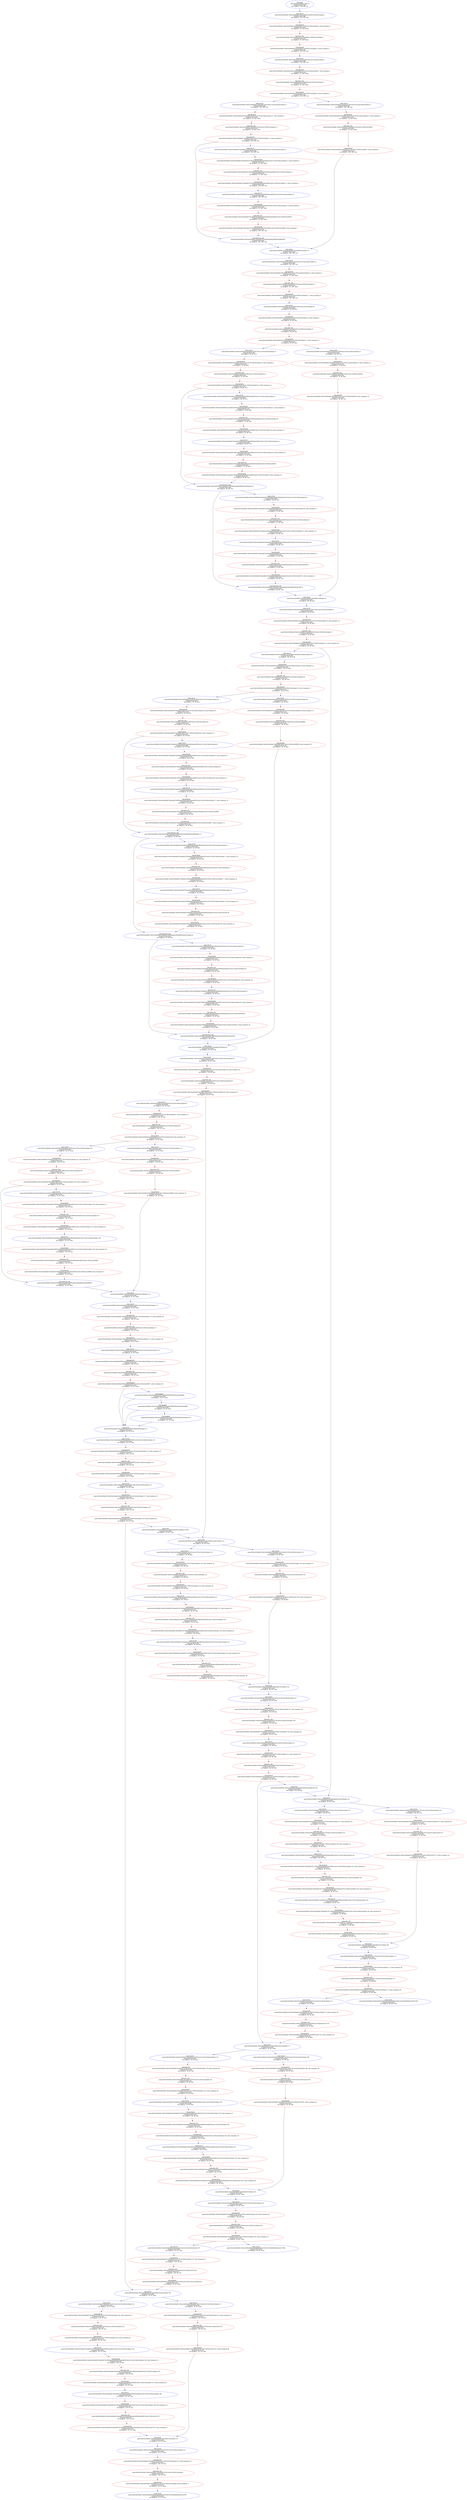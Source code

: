 digraph DetectionModel {
	input_0 [label="type:input
name:DetectionModel::input_0
assigned device:dpu
out shape:[(1, 640, 640, 3)]" color=blue]
	"DetectionModel/Conv[model]/Conv[0]/Conv2d[conv]/input.3" [label="type:conv2d
name:DetectionModel::DetectionModel/Conv[model]/Conv[0]/Conv2d[conv]/input.3
assigned device:dpu
out shape:[(1, 320, 320, 16)]" color=blue]
	"DetectionModel/Conv[model]/Conv[0]/Conv2d[conv]/input.3_sink_transpose_0" [label="type:permute
name:DetectionModel::DetectionModel/Conv[model]/Conv[0]/Conv2d[conv]/input.3_sink_transpose_0
assigned device:cpu
out shape:[(1, 16, 320, 320)]" color=red]
	"DetectionModel/Conv[model]/Conv[0]/SiLU[act]/input.5" [label="type:aten::silu_
name:DetectionModel::DetectionModel/Conv[model]/Conv[0]/SiLU[act]/input.5
assigned device:cpu
out shape:[(1, 16, 320, 320)]" color=red]
	"DetectionModel/Conv[model]/Conv[0]/SiLU[act]/input.5_swim_transpose_0" [label="type:permute
name:DetectionModel::DetectionModel/Conv[model]/Conv[0]/SiLU[act]/input.5_swim_transpose_0
assigned device:cpu
out shape:[(1, 320, 320, 16)]" color=red]
	"DetectionModel/Conv[model]/Conv[1]/Conv2d[conv]/input.7" [label="type:conv2d
name:DetectionModel::DetectionModel/Conv[model]/Conv[1]/Conv2d[conv]/input.7
assigned device:dpu
out shape:[(1, 160, 160, 32)]" color=blue]
	"DetectionModel/Conv[model]/Conv[1]/Conv2d[conv]/input.7_sink_transpose_1" [label="type:permute
name:DetectionModel::DetectionModel/Conv[model]/Conv[1]/Conv2d[conv]/input.7_sink_transpose_1
assigned device:cpu
out shape:[(1, 32, 160, 160)]" color=red]
	"DetectionModel/Conv[model]/Conv[1]/SiLU[act]/input.9" [label="type:aten::silu_
name:DetectionModel::DetectionModel/Conv[model]/Conv[1]/SiLU[act]/input.9
assigned device:cpu
out shape:[(1, 32, 160, 160)]" color=red]
	"DetectionModel/Conv[model]/Conv[1]/SiLU[act]/input.9_swim_transpose_4" [label="type:permute
name:DetectionModel::DetectionModel/Conv[model]/Conv[1]/SiLU[act]/input.9_swim_transpose_4
assigned device:cpu
out shape:[(1, 160, 160, 32)]" color=red]
	"DetectionModel/C3[model]/C3[2]/Conv[cv1]/Conv2d[conv]/input.11" [label="type:conv2d
name:DetectionModel::DetectionModel/C3[model]/C3[2]/Conv[cv1]/Conv2d[conv]/input.11
assigned device:dpu
out shape:[(1, 160, 160, 16)]" color=blue]
	"DetectionModel/C3[model]/C3[2]/Conv[cv1]/Conv2d[conv]/input.11_sink_transpose_2" [label="type:permute
name:DetectionModel::DetectionModel/C3[model]/C3[2]/Conv[cv1]/Conv2d[conv]/input.11_sink_transpose_2
assigned device:cpu
out shape:[(1, 16, 160, 160)]" color=red]
	"DetectionModel/C3[model]/C3[2]/Conv[cv1]/SiLU[act]/input.13" [label="type:aten::silu_
name:DetectionModel::DetectionModel/C3[model]/C3[2]/Conv[cv1]/SiLU[act]/input.13
assigned device:cpu
out shape:[(1, 16, 160, 160)]" color=red]
	"DetectionModel/C3[model]/C3[2]/Conv[cv1]/SiLU[act]/input.13_swim_transpose_6" [label="type:permute
name:DetectionModel::DetectionModel/C3[model]/C3[2]/Conv[cv1]/SiLU[act]/input.13_swim_transpose_6
assigned device:cpu
out shape:[(1, 160, 160, 16)]" color=red]
	"DetectionModel/C3[model]/C3[2]/Sequential[m]/Bottleneck[0]/Conv[cv1]/Conv2d[conv]/input.15" [label="type:conv2d
name:DetectionModel::DetectionModel/C3[model]/C3[2]/Sequential[m]/Bottleneck[0]/Conv[cv1]/Conv2d[conv]/input.15
assigned device:dpu
out shape:[(1, 160, 160, 16)]" color=blue]
	"DetectionModel/C3[model]/C3[2]/Sequential[m]/Bottleneck[0]/Conv[cv1]/Conv2d[conv]/input.15_sink_transpose_3" [label="type:permute
name:DetectionModel::DetectionModel/C3[model]/C3[2]/Sequential[m]/Bottleneck[0]/Conv[cv1]/Conv2d[conv]/input.15_sink_transpose_3
assigned device:cpu
out shape:[(1, 16, 160, 160)]" color=red]
	"DetectionModel/C3[model]/C3[2]/Sequential[m]/Bottleneck[0]/Conv[cv1]/SiLU[act]/input.17" [label="type:aten::silu_
name:DetectionModel::DetectionModel/C3[model]/C3[2]/Sequential[m]/Bottleneck[0]/Conv[cv1]/SiLU[act]/input.17
assigned device:cpu
out shape:[(1, 16, 160, 160)]" color=red]
	"DetectionModel/C3[model]/C3[2]/Sequential[m]/Bottleneck[0]/Conv[cv1]/SiLU[act]/input.17_swim_transpose_3" [label="type:permute
name:DetectionModel::DetectionModel/C3[model]/C3[2]/Sequential[m]/Bottleneck[0]/Conv[cv1]/SiLU[act]/input.17_swim_transpose_3
assigned device:cpu
out shape:[(1, 160, 160, 16)]" color=red]
	"DetectionModel/C3[model]/C3[2]/Sequential[m]/Bottleneck[0]/Conv[cv2]/Conv2d[conv]/input.19" [label="type:conv2d
name:DetectionModel::DetectionModel/C3[model]/C3[2]/Sequential[m]/Bottleneck[0]/Conv[cv2]/Conv2d[conv]/input.19
assigned device:dpu
out shape:[(1, 160, 160, 16)]" color=blue]
	"DetectionModel/C3[model]/C3[2]/Sequential[m]/Bottleneck[0]/Conv[cv2]/Conv2d[conv]/input.19_sink_transpose_4" [label="type:permute
name:DetectionModel::DetectionModel/C3[model]/C3[2]/Sequential[m]/Bottleneck[0]/Conv[cv2]/Conv2d[conv]/input.19_sink_transpose_4
assigned device:cpu
out shape:[(1, 16, 160, 160)]" color=red]
	"DetectionModel/C3[model]/C3[2]/Sequential[m]/Bottleneck[0]/Conv[cv2]/SiLU[act]/6405" [label="type:aten::silu_
name:DetectionModel::DetectionModel/C3[model]/C3[2]/Sequential[m]/Bottleneck[0]/Conv[cv2]/SiLU[act]/6405
assigned device:cpu
out shape:[(1, 16, 160, 160)]" color=red]
	"DetectionModel/C3[model]/C3[2]/Sequential[m]/Bottleneck[0]/Conv[cv2]/SiLU[act]/6405_swim_transpose_7" [label="type:permute
name:DetectionModel::DetectionModel/C3[model]/C3[2]/Sequential[m]/Bottleneck[0]/Conv[cv2]/SiLU[act]/6405_swim_transpose_7
assigned device:cpu
out shape:[(1, 160, 160, 16)]" color=red]
	"DetectionModel/C3[model]/C3[2]/Sequential[m]/Bottleneck[0]/6407" [label="type:elemwise_add
name:DetectionModel::DetectionModel/C3[model]/C3[2]/Sequential[m]/Bottleneck[0]/6407
assigned device:dpu
out shape:[(1, 160, 160, 16)]" color=blue]
	"DetectionModel/C3[model]/C3[2]/Conv[cv2]/Conv2d[conv]/input.21" [label="type:conv2d
name:DetectionModel::DetectionModel/C3[model]/C3[2]/Conv[cv2]/Conv2d[conv]/input.21
assigned device:dpu
out shape:[(1, 160, 160, 16)]" color=blue]
	"DetectionModel/C3[model]/C3[2]/Conv[cv2]/Conv2d[conv]/input.21_sink_transpose_5" [label="type:permute
name:DetectionModel::DetectionModel/C3[model]/C3[2]/Conv[cv2]/Conv2d[conv]/input.21_sink_transpose_5
assigned device:cpu
out shape:[(1, 16, 160, 160)]" color=red]
	"DetectionModel/C3[model]/C3[2]/Conv[cv2]/SiLU[act]/6427" [label="type:aten::silu_
name:DetectionModel::DetectionModel/C3[model]/C3[2]/Conv[cv2]/SiLU[act]/6427
assigned device:cpu
out shape:[(1, 16, 160, 160)]" color=red]
	"DetectionModel/C3[model]/C3[2]/Conv[cv2]/SiLU[act]/6427_swim_transpose_5" [label="type:permute
name:DetectionModel::DetectionModel/C3[model]/C3[2]/Conv[cv2]/SiLU[act]/6427_swim_transpose_5
assigned device:cpu
out shape:[(1, 160, 160, 16)]" color=red]
	"DetectionModel/C3[model]/C3[2]/input.23" [label="type:concat
name:DetectionModel::DetectionModel/C3[model]/C3[2]/input.23
assigned device:dpu
out shape:[(1, 160, 160, 32)]" color=blue]
	"DetectionModel/C3[model]/C3[2]/Conv[cv3]/Conv2d[conv]/input.25" [label="type:conv2d
name:DetectionModel::DetectionModel/C3[model]/C3[2]/Conv[cv3]/Conv2d[conv]/input.25
assigned device:dpu
out shape:[(1, 160, 160, 32)]" color=blue]
	"DetectionModel/C3[model]/C3[2]/Conv[cv3]/Conv2d[conv]/input.25_sink_transpose_6" [label="type:permute
name:DetectionModel::DetectionModel/C3[model]/C3[2]/Conv[cv3]/Conv2d[conv]/input.25_sink_transpose_6
assigned device:cpu
out shape:[(1, 32, 160, 160)]" color=red]
	"DetectionModel/C3[model]/C3[2]/Conv[cv3]/SiLU[act]/input.27" [label="type:aten::silu_
name:DetectionModel::DetectionModel/C3[model]/C3[2]/Conv[cv3]/SiLU[act]/input.27
assigned device:cpu
out shape:[(1, 32, 160, 160)]" color=red]
	"DetectionModel/C3[model]/C3[2]/Conv[cv3]/SiLU[act]/input.27_swim_transpose_8" [label="type:permute
name:DetectionModel::DetectionModel/C3[model]/C3[2]/Conv[cv3]/SiLU[act]/input.27_swim_transpose_8
assigned device:cpu
out shape:[(1, 160, 160, 32)]" color=red]
	"DetectionModel/Conv[model]/Conv[3]/Conv2d[conv]/input.29" [label="type:conv2d
name:DetectionModel::DetectionModel/Conv[model]/Conv[3]/Conv2d[conv]/input.29
assigned device:dpu
out shape:[(1, 80, 80, 64)]" color=blue]
	"DetectionModel/Conv[model]/Conv[3]/Conv2d[conv]/input.29_sink_transpose_7" [label="type:permute
name:DetectionModel::DetectionModel/Conv[model]/Conv[3]/Conv2d[conv]/input.29_sink_transpose_7
assigned device:cpu
out shape:[(1, 64, 80, 80)]" color=red]
	"DetectionModel/Conv[model]/Conv[3]/SiLU[act]/input.31" [label="type:aten::silu_
name:DetectionModel::DetectionModel/Conv[model]/Conv[3]/SiLU[act]/input.31
assigned device:cpu
out shape:[(1, 64, 80, 80)]" color=red]
	"DetectionModel/Conv[model]/Conv[3]/SiLU[act]/input.31_swim_transpose_15" [label="type:permute
name:DetectionModel::DetectionModel/Conv[model]/Conv[3]/SiLU[act]/input.31_swim_transpose_15
assigned device:cpu
out shape:[(1, 80, 80, 64)]" color=red]
	"DetectionModel/C3[model]/C3[4]/Conv[cv1]/Conv2d[conv]/input.33" [label="type:conv2d
name:DetectionModel::DetectionModel/C3[model]/C3[4]/Conv[cv1]/Conv2d[conv]/input.33
assigned device:dpu
out shape:[(1, 80, 80, 32)]" color=blue]
	"DetectionModel/C3[model]/C3[4]/Conv[cv1]/Conv2d[conv]/input.33_sink_transpose_8" [label="type:permute
name:DetectionModel::DetectionModel/C3[model]/C3[4]/Conv[cv1]/Conv2d[conv]/input.33_sink_transpose_8
assigned device:cpu
out shape:[(1, 32, 80, 80)]" color=red]
	"DetectionModel/C3[model]/C3[4]/Conv[cv1]/SiLU[act]/input.35" [label="type:aten::silu_
name:DetectionModel::DetectionModel/C3[model]/C3[4]/Conv[cv1]/SiLU[act]/input.35
assigned device:cpu
out shape:[(1, 32, 80, 80)]" color=red]
	"DetectionModel/C3[model]/C3[4]/Conv[cv1]/SiLU[act]/input.35_swim_transpose_12" [label="type:permute
name:DetectionModel::DetectionModel/C3[model]/C3[4]/Conv[cv1]/SiLU[act]/input.35_swim_transpose_12
assigned device:cpu
out shape:[(1, 80, 80, 32)]" color=red]
	"DetectionModel/C3[model]/C3[4]/Sequential[m]/Bottleneck[0]/Conv[cv1]/Conv2d[conv]/input.37" [label="type:conv2d
name:DetectionModel::DetectionModel/C3[model]/C3[4]/Sequential[m]/Bottleneck[0]/Conv[cv1]/Conv2d[conv]/input.37
assigned device:dpu
out shape:[(1, 80, 80, 32)]" color=blue]
	"DetectionModel/C3[model]/C3[4]/Sequential[m]/Bottleneck[0]/Conv[cv1]/Conv2d[conv]/input.37_sink_transpose_9" [label="type:permute
name:DetectionModel::DetectionModel/C3[model]/C3[4]/Sequential[m]/Bottleneck[0]/Conv[cv1]/Conv2d[conv]/input.37_sink_transpose_9
assigned device:cpu
out shape:[(1, 32, 80, 80)]" color=red]
	"DetectionModel/C3[model]/C3[4]/Sequential[m]/Bottleneck[0]/Conv[cv1]/SiLU[act]/input.39" [label="type:aten::silu_
name:DetectionModel::DetectionModel/C3[model]/C3[4]/Sequential[m]/Bottleneck[0]/Conv[cv1]/SiLU[act]/input.39
assigned device:cpu
out shape:[(1, 32, 80, 80)]" color=red]
	"DetectionModel/C3[model]/C3[4]/Sequential[m]/Bottleneck[0]/Conv[cv1]/SiLU[act]/input.39_swim_transpose_11" [label="type:permute
name:DetectionModel::DetectionModel/C3[model]/C3[4]/Sequential[m]/Bottleneck[0]/Conv[cv1]/SiLU[act]/input.39_swim_transpose_11
assigned device:cpu
out shape:[(1, 80, 80, 32)]" color=red]
	"DetectionModel/C3[model]/C3[4]/Sequential[m]/Bottleneck[0]/Conv[cv2]/Conv2d[conv]/input.41" [label="type:conv2d
name:DetectionModel::DetectionModel/C3[model]/C3[4]/Sequential[m]/Bottleneck[0]/Conv[cv2]/Conv2d[conv]/input.41
assigned device:dpu
out shape:[(1, 80, 80, 32)]" color=blue]
	"DetectionModel/C3[model]/C3[4]/Sequential[m]/Bottleneck[0]/Conv[cv2]/Conv2d[conv]/input.41_sink_transpose_10" [label="type:permute
name:DetectionModel::DetectionModel/C3[model]/C3[4]/Sequential[m]/Bottleneck[0]/Conv[cv2]/Conv2d[conv]/input.41_sink_transpose_10
assigned device:cpu
out shape:[(1, 32, 80, 80)]" color=red]
	"DetectionModel/C3[model]/C3[4]/Sequential[m]/Bottleneck[0]/Conv[cv2]/SiLU[act]/6530" [label="type:aten::silu_
name:DetectionModel::DetectionModel/C3[model]/C3[4]/Sequential[m]/Bottleneck[0]/Conv[cv2]/SiLU[act]/6530
assigned device:cpu
out shape:[(1, 32, 80, 80)]" color=red]
	"DetectionModel/C3[model]/C3[4]/Sequential[m]/Bottleneck[0]/Conv[cv2]/SiLU[act]/6530_swim_transpose_13" [label="type:permute
name:DetectionModel::DetectionModel/C3[model]/C3[4]/Sequential[m]/Bottleneck[0]/Conv[cv2]/SiLU[act]/6530_swim_transpose_13
assigned device:cpu
out shape:[(1, 80, 80, 32)]" color=red]
	"DetectionModel/C3[model]/C3[4]/Sequential[m]/Bottleneck[0]/input.43" [label="type:elemwise_add
name:DetectionModel::DetectionModel/C3[model]/C3[4]/Sequential[m]/Bottleneck[0]/input.43
assigned device:dpu
out shape:[(1, 80, 80, 32)]" color=blue]
	"DetectionModel/C3[model]/C3[4]/Sequential[m]/Bottleneck[1]/Conv[cv1]/Conv2d[conv]/input.45" [label="type:conv2d
name:DetectionModel::DetectionModel/C3[model]/C3[4]/Sequential[m]/Bottleneck[1]/Conv[cv1]/Conv2d[conv]/input.45
assigned device:dpu
out shape:[(1, 80, 80, 32)]" color=blue]
	"DetectionModel/C3[model]/C3[4]/Sequential[m]/Bottleneck[1]/Conv[cv1]/Conv2d[conv]/input.45_sink_transpose_11" [label="type:permute
name:DetectionModel::DetectionModel/C3[model]/C3[4]/Sequential[m]/Bottleneck[1]/Conv[cv1]/Conv2d[conv]/input.45_sink_transpose_11
assigned device:cpu
out shape:[(1, 32, 80, 80)]" color=red]
	"DetectionModel/C3[model]/C3[4]/Sequential[m]/Bottleneck[1]/Conv[cv1]/SiLU[act]/input.47" [label="type:aten::silu_
name:DetectionModel::DetectionModel/C3[model]/C3[4]/Sequential[m]/Bottleneck[1]/Conv[cv1]/SiLU[act]/input.47
assigned device:cpu
out shape:[(1, 32, 80, 80)]" color=red]
	"DetectionModel/C3[model]/C3[4]/Sequential[m]/Bottleneck[1]/Conv[cv1]/SiLU[act]/input.47_swim_transpose_14" [label="type:permute
name:DetectionModel::DetectionModel/C3[model]/C3[4]/Sequential[m]/Bottleneck[1]/Conv[cv1]/SiLU[act]/input.47_swim_transpose_14
assigned device:cpu
out shape:[(1, 80, 80, 32)]" color=red]
	"DetectionModel/C3[model]/C3[4]/Sequential[m]/Bottleneck[1]/Conv[cv2]/Conv2d[conv]/input.49" [label="type:conv2d
name:DetectionModel::DetectionModel/C3[model]/C3[4]/Sequential[m]/Bottleneck[1]/Conv[cv2]/Conv2d[conv]/input.49
assigned device:dpu
out shape:[(1, 80, 80, 32)]" color=blue]
	"DetectionModel/C3[model]/C3[4]/Sequential[m]/Bottleneck[1]/Conv[cv2]/Conv2d[conv]/input.49_sink_transpose_12" [label="type:permute
name:DetectionModel::DetectionModel/C3[model]/C3[4]/Sequential[m]/Bottleneck[1]/Conv[cv2]/Conv2d[conv]/input.49_sink_transpose_12
assigned device:cpu
out shape:[(1, 32, 80, 80)]" color=red]
	"DetectionModel/C3[model]/C3[4]/Sequential[m]/Bottleneck[1]/Conv[cv2]/SiLU[act]/6572" [label="type:aten::silu_
name:DetectionModel::DetectionModel/C3[model]/C3[4]/Sequential[m]/Bottleneck[1]/Conv[cv2]/SiLU[act]/6572
assigned device:cpu
out shape:[(1, 32, 80, 80)]" color=red]
	"DetectionModel/C3[model]/C3[4]/Sequential[m]/Bottleneck[1]/Conv[cv2]/SiLU[act]/6572_swim_transpose_17" [label="type:permute
name:DetectionModel::DetectionModel/C3[model]/C3[4]/Sequential[m]/Bottleneck[1]/Conv[cv2]/SiLU[act]/6572_swim_transpose_17
assigned device:cpu
out shape:[(1, 80, 80, 32)]" color=red]
	"DetectionModel/C3[model]/C3[4]/Sequential[m]/Bottleneck[1]/6574" [label="type:elemwise_add
name:DetectionModel::DetectionModel/C3[model]/C3[4]/Sequential[m]/Bottleneck[1]/6574
assigned device:dpu
out shape:[(1, 80, 80, 32)]" color=blue]
	"DetectionModel/C3[model]/C3[4]/Conv[cv2]/Conv2d[conv]/input.51" [label="type:conv2d
name:DetectionModel::DetectionModel/C3[model]/C3[4]/Conv[cv2]/Conv2d[conv]/input.51
assigned device:dpu
out shape:[(1, 80, 80, 32)]" color=blue]
	"DetectionModel/C3[model]/C3[4]/Conv[cv2]/Conv2d[conv]/input.51_sink_transpose_13" [label="type:permute
name:DetectionModel::DetectionModel/C3[model]/C3[4]/Conv[cv2]/Conv2d[conv]/input.51_sink_transpose_13
assigned device:cpu
out shape:[(1, 32, 80, 80)]" color=red]
	"DetectionModel/C3[model]/C3[4]/Conv[cv2]/SiLU[act]/6594" [label="type:aten::silu_
name:DetectionModel::DetectionModel/C3[model]/C3[4]/Conv[cv2]/SiLU[act]/6594
assigned device:cpu
out shape:[(1, 32, 80, 80)]" color=red]
	"DetectionModel/C3[model]/C3[4]/Conv[cv2]/SiLU[act]/6594_swim_transpose_16" [label="type:permute
name:DetectionModel::DetectionModel/C3[model]/C3[4]/Conv[cv2]/SiLU[act]/6594_swim_transpose_16
assigned device:cpu
out shape:[(1, 80, 80, 32)]" color=red]
	"DetectionModel/C3[model]/C3[4]/input.53" [label="type:concat
name:DetectionModel::DetectionModel/C3[model]/C3[4]/input.53
assigned device:dpu
out shape:[(1, 80, 80, 64)]" color=blue]
	"DetectionModel/C3[model]/C3[4]/Conv[cv3]/Conv2d[conv]/input.55" [label="type:conv2d
name:DetectionModel::DetectionModel/C3[model]/C3[4]/Conv[cv3]/Conv2d[conv]/input.55
assigned device:dpu
out shape:[(1, 80, 80, 64)]" color=blue]
	"DetectionModel/C3[model]/C3[4]/Conv[cv3]/Conv2d[conv]/input.55_sink_transpose_14" [label="type:permute
name:DetectionModel::DetectionModel/C3[model]/C3[4]/Conv[cv3]/Conv2d[conv]/input.55_sink_transpose_14
assigned device:cpu
out shape:[(1, 64, 80, 80)]" color=red]
	"DetectionModel/C3[model]/C3[4]/Conv[cv3]/SiLU[act]/input.57" [label="type:aten::silu_
name:DetectionModel::DetectionModel/C3[model]/C3[4]/Conv[cv3]/SiLU[act]/input.57
assigned device:cpu
out shape:[(1, 64, 80, 80)]" color=red]
	"DetectionModel/C3[model]/C3[4]/Conv[cv3]/SiLU[act]/input.57_swim_transpose_50" [label="type:permute
name:DetectionModel::DetectionModel/C3[model]/C3[4]/Conv[cv3]/SiLU[act]/input.57_swim_transpose_50
assigned device:cpu
out shape:[(1, 80, 80, 64)]" color=red]
	"DetectionModel/Conv[model]/Conv[5]/Conv2d[conv]/input.59" [label="type:conv2d
name:DetectionModel::DetectionModel/Conv[model]/Conv[5]/Conv2d[conv]/input.59
assigned device:dpu
out shape:[(1, 40, 40, 128)]" color=blue]
	"DetectionModel/Conv[model]/Conv[5]/Conv2d[conv]/input.59_sink_transpose_15" [label="type:permute
name:DetectionModel::DetectionModel/Conv[model]/Conv[5]/Conv2d[conv]/input.59_sink_transpose_15
assigned device:cpu
out shape:[(1, 128, 40, 40)]" color=red]
	"DetectionModel/Conv[model]/Conv[5]/SiLU[act]/input.61" [label="type:aten::silu_
name:DetectionModel::DetectionModel/Conv[model]/Conv[5]/SiLU[act]/input.61
assigned device:cpu
out shape:[(1, 128, 40, 40)]" color=red]
	"DetectionModel/Conv[model]/Conv[5]/SiLU[act]/input.61_swim_transpose_27" [label="type:permute
name:DetectionModel::DetectionModel/Conv[model]/Conv[5]/SiLU[act]/input.61_swim_transpose_27
assigned device:cpu
out shape:[(1, 40, 40, 128)]" color=red]
	"DetectionModel/C3[model]/C3[6]/Conv[cv1]/Conv2d[conv]/input.63" [label="type:conv2d
name:DetectionModel::DetectionModel/C3[model]/C3[6]/Conv[cv1]/Conv2d[conv]/input.63
assigned device:dpu
out shape:[(1, 40, 40, 64)]" color=blue]
	"DetectionModel/C3[model]/C3[6]/Conv[cv1]/Conv2d[conv]/input.63_sink_transpose_16" [label="type:permute
name:DetectionModel::DetectionModel/C3[model]/C3[6]/Conv[cv1]/Conv2d[conv]/input.63_sink_transpose_16
assigned device:cpu
out shape:[(1, 64, 40, 40)]" color=red]
	"DetectionModel/C3[model]/C3[6]/Conv[cv1]/SiLU[act]/input.65" [label="type:aten::silu_
name:DetectionModel::DetectionModel/C3[model]/C3[6]/Conv[cv1]/SiLU[act]/input.65
assigned device:cpu
out shape:[(1, 64, 40, 40)]" color=red]
	"DetectionModel/C3[model]/C3[6]/Conv[cv1]/SiLU[act]/input.65_swim_transpose_22" [label="type:permute
name:DetectionModel::DetectionModel/C3[model]/C3[6]/Conv[cv1]/SiLU[act]/input.65_swim_transpose_22
assigned device:cpu
out shape:[(1, 40, 40, 64)]" color=red]
	"DetectionModel/C3[model]/C3[6]/Sequential[m]/Bottleneck[0]/Conv[cv1]/Conv2d[conv]/input.67" [label="type:conv2d
name:DetectionModel::DetectionModel/C3[model]/C3[6]/Sequential[m]/Bottleneck[0]/Conv[cv1]/Conv2d[conv]/input.67
assigned device:dpu
out shape:[(1, 40, 40, 64)]" color=blue]
	"DetectionModel/C3[model]/C3[6]/Sequential[m]/Bottleneck[0]/Conv[cv1]/Conv2d[conv]/input.67_sink_transpose_17" [label="type:permute
name:DetectionModel::DetectionModel/C3[model]/C3[6]/Sequential[m]/Bottleneck[0]/Conv[cv1]/Conv2d[conv]/input.67_sink_transpose_17
assigned device:cpu
out shape:[(1, 64, 40, 40)]" color=red]
	"DetectionModel/C3[model]/C3[6]/Sequential[m]/Bottleneck[0]/Conv[cv1]/SiLU[act]/input.69" [label="type:aten::silu_
name:DetectionModel::DetectionModel/C3[model]/C3[6]/Sequential[m]/Bottleneck[0]/Conv[cv1]/SiLU[act]/input.69
assigned device:cpu
out shape:[(1, 64, 40, 40)]" color=red]
	"DetectionModel/C3[model]/C3[6]/Sequential[m]/Bottleneck[0]/Conv[cv1]/SiLU[act]/input.69_swim_transpose_21" [label="type:permute
name:DetectionModel::DetectionModel/C3[model]/C3[6]/Sequential[m]/Bottleneck[0]/Conv[cv1]/SiLU[act]/input.69_swim_transpose_21
assigned device:cpu
out shape:[(1, 40, 40, 64)]" color=red]
	"DetectionModel/C3[model]/C3[6]/Sequential[m]/Bottleneck[0]/Conv[cv2]/Conv2d[conv]/input.71" [label="type:conv2d
name:DetectionModel::DetectionModel/C3[model]/C3[6]/Sequential[m]/Bottleneck[0]/Conv[cv2]/Conv2d[conv]/input.71
assigned device:dpu
out shape:[(1, 40, 40, 64)]" color=blue]
	"DetectionModel/C3[model]/C3[6]/Sequential[m]/Bottleneck[0]/Conv[cv2]/Conv2d[conv]/input.71_sink_transpose_18" [label="type:permute
name:DetectionModel::DetectionModel/C3[model]/C3[6]/Sequential[m]/Bottleneck[0]/Conv[cv2]/Conv2d[conv]/input.71_sink_transpose_18
assigned device:cpu
out shape:[(1, 64, 40, 40)]" color=red]
	"DetectionModel/C3[model]/C3[6]/Sequential[m]/Bottleneck[0]/Conv[cv2]/SiLU[act]/6697" [label="type:aten::silu_
name:DetectionModel::DetectionModel/C3[model]/C3[6]/Sequential[m]/Bottleneck[0]/Conv[cv2]/SiLU[act]/6697
assigned device:cpu
out shape:[(1, 64, 40, 40)]" color=red]
	"DetectionModel/C3[model]/C3[6]/Sequential[m]/Bottleneck[0]/Conv[cv2]/SiLU[act]/6697_swim_transpose_23" [label="type:permute
name:DetectionModel::DetectionModel/C3[model]/C3[6]/Sequential[m]/Bottleneck[0]/Conv[cv2]/SiLU[act]/6697_swim_transpose_23
assigned device:cpu
out shape:[(1, 40, 40, 64)]" color=red]
	"DetectionModel/C3[model]/C3[6]/Sequential[m]/Bottleneck[0]/input.73" [label="type:elemwise_add
name:DetectionModel::DetectionModel/C3[model]/C3[6]/Sequential[m]/Bottleneck[0]/input.73
assigned device:dpu
out shape:[(1, 40, 40, 64)]" color=blue]
	"DetectionModel/C3[model]/C3[6]/Sequential[m]/Bottleneck[1]/Conv[cv1]/Conv2d[conv]/input.75" [label="type:conv2d
name:DetectionModel::DetectionModel/C3[model]/C3[6]/Sequential[m]/Bottleneck[1]/Conv[cv1]/Conv2d[conv]/input.75
assigned device:dpu
out shape:[(1, 40, 40, 64)]" color=blue]
	"DetectionModel/C3[model]/C3[6]/Sequential[m]/Bottleneck[1]/Conv[cv1]/Conv2d[conv]/input.75_sink_transpose_19" [label="type:permute
name:DetectionModel::DetectionModel/C3[model]/C3[6]/Sequential[m]/Bottleneck[1]/Conv[cv1]/Conv2d[conv]/input.75_sink_transpose_19
assigned device:cpu
out shape:[(1, 64, 40, 40)]" color=red]
	"DetectionModel/C3[model]/C3[6]/Sequential[m]/Bottleneck[1]/Conv[cv1]/SiLU[act]/input.77" [label="type:aten::silu_
name:DetectionModel::DetectionModel/C3[model]/C3[6]/Sequential[m]/Bottleneck[1]/Conv[cv1]/SiLU[act]/input.77
assigned device:cpu
out shape:[(1, 64, 40, 40)]" color=red]
	"DetectionModel/C3[model]/C3[6]/Sequential[m]/Bottleneck[1]/Conv[cv1]/SiLU[act]/input.77_swim_transpose_24" [label="type:permute
name:DetectionModel::DetectionModel/C3[model]/C3[6]/Sequential[m]/Bottleneck[1]/Conv[cv1]/SiLU[act]/input.77_swim_transpose_24
assigned device:cpu
out shape:[(1, 40, 40, 64)]" color=red]
	"DetectionModel/C3[model]/C3[6]/Sequential[m]/Bottleneck[1]/Conv[cv2]/Conv2d[conv]/input.79" [label="type:conv2d
name:DetectionModel::DetectionModel/C3[model]/C3[6]/Sequential[m]/Bottleneck[1]/Conv[cv2]/Conv2d[conv]/input.79
assigned device:dpu
out shape:[(1, 40, 40, 64)]" color=blue]
	"DetectionModel/C3[model]/C3[6]/Sequential[m]/Bottleneck[1]/Conv[cv2]/Conv2d[conv]/input.79_sink_transpose_20" [label="type:permute
name:DetectionModel::DetectionModel/C3[model]/C3[6]/Sequential[m]/Bottleneck[1]/Conv[cv2]/Conv2d[conv]/input.79_sink_transpose_20
assigned device:cpu
out shape:[(1, 64, 40, 40)]" color=red]
	"DetectionModel/C3[model]/C3[6]/Sequential[m]/Bottleneck[1]/Conv[cv2]/SiLU[act]/6739" [label="type:aten::silu_
name:DetectionModel::DetectionModel/C3[model]/C3[6]/Sequential[m]/Bottleneck[1]/Conv[cv2]/SiLU[act]/6739
assigned device:cpu
out shape:[(1, 64, 40, 40)]" color=red]
	"DetectionModel/C3[model]/C3[6]/Sequential[m]/Bottleneck[1]/Conv[cv2]/SiLU[act]/6739_swim_transpose_25" [label="type:permute
name:DetectionModel::DetectionModel/C3[model]/C3[6]/Sequential[m]/Bottleneck[1]/Conv[cv2]/SiLU[act]/6739_swim_transpose_25
assigned device:cpu
out shape:[(1, 40, 40, 64)]" color=red]
	"DetectionModel/C3[model]/C3[6]/Sequential[m]/Bottleneck[1]/input.81" [label="type:elemwise_add
name:DetectionModel::DetectionModel/C3[model]/C3[6]/Sequential[m]/Bottleneck[1]/input.81
assigned device:dpu
out shape:[(1, 40, 40, 64)]" color=blue]
	"DetectionModel/C3[model]/C3[6]/Sequential[m]/Bottleneck[2]/Conv[cv1]/Conv2d[conv]/input.83" [label="type:conv2d
name:DetectionModel::DetectionModel/C3[model]/C3[6]/Sequential[m]/Bottleneck[2]/Conv[cv1]/Conv2d[conv]/input.83
assigned device:dpu
out shape:[(1, 40, 40, 64)]" color=blue]
	"DetectionModel/C3[model]/C3[6]/Sequential[m]/Bottleneck[2]/Conv[cv1]/Conv2d[conv]/input.83_sink_transpose_21" [label="type:permute
name:DetectionModel::DetectionModel/C3[model]/C3[6]/Sequential[m]/Bottleneck[2]/Conv[cv1]/Conv2d[conv]/input.83_sink_transpose_21
assigned device:cpu
out shape:[(1, 64, 40, 40)]" color=red]
	"DetectionModel/C3[model]/C3[6]/Sequential[m]/Bottleneck[2]/Conv[cv1]/SiLU[act]/input.85" [label="type:aten::silu_
name:DetectionModel::DetectionModel/C3[model]/C3[6]/Sequential[m]/Bottleneck[2]/Conv[cv1]/SiLU[act]/input.85
assigned device:cpu
out shape:[(1, 64, 40, 40)]" color=red]
	"DetectionModel/C3[model]/C3[6]/Sequential[m]/Bottleneck[2]/Conv[cv1]/SiLU[act]/input.85_swim_transpose_26" [label="type:permute
name:DetectionModel::DetectionModel/C3[model]/C3[6]/Sequential[m]/Bottleneck[2]/Conv[cv1]/SiLU[act]/input.85_swim_transpose_26
assigned device:cpu
out shape:[(1, 40, 40, 64)]" color=red]
	"DetectionModel/C3[model]/C3[6]/Sequential[m]/Bottleneck[2]/Conv[cv2]/Conv2d[conv]/input.87" [label="type:conv2d
name:DetectionModel::DetectionModel/C3[model]/C3[6]/Sequential[m]/Bottleneck[2]/Conv[cv2]/Conv2d[conv]/input.87
assigned device:dpu
out shape:[(1, 40, 40, 64)]" color=blue]
	"DetectionModel/C3[model]/C3[6]/Sequential[m]/Bottleneck[2]/Conv[cv2]/Conv2d[conv]/input.87_sink_transpose_22" [label="type:permute
name:DetectionModel::DetectionModel/C3[model]/C3[6]/Sequential[m]/Bottleneck[2]/Conv[cv2]/Conv2d[conv]/input.87_sink_transpose_22
assigned device:cpu
out shape:[(1, 64, 40, 40)]" color=red]
	"DetectionModel/C3[model]/C3[6]/Sequential[m]/Bottleneck[2]/Conv[cv2]/SiLU[act]/6781" [label="type:aten::silu_
name:DetectionModel::DetectionModel/C3[model]/C3[6]/Sequential[m]/Bottleneck[2]/Conv[cv2]/SiLU[act]/6781
assigned device:cpu
out shape:[(1, 64, 40, 40)]" color=red]
	"DetectionModel/C3[model]/C3[6]/Sequential[m]/Bottleneck[2]/Conv[cv2]/SiLU[act]/6781_swim_transpose_29" [label="type:permute
name:DetectionModel::DetectionModel/C3[model]/C3[6]/Sequential[m]/Bottleneck[2]/Conv[cv2]/SiLU[act]/6781_swim_transpose_29
assigned device:cpu
out shape:[(1, 40, 40, 64)]" color=red]
	"DetectionModel/C3[model]/C3[6]/Sequential[m]/Bottleneck[2]/6783" [label="type:elemwise_add
name:DetectionModel::DetectionModel/C3[model]/C3[6]/Sequential[m]/Bottleneck[2]/6783
assigned device:dpu
out shape:[(1, 40, 40, 64)]" color=blue]
	"DetectionModel/C3[model]/C3[6]/Conv[cv2]/Conv2d[conv]/input.89" [label="type:conv2d
name:DetectionModel::DetectionModel/C3[model]/C3[6]/Conv[cv2]/Conv2d[conv]/input.89
assigned device:dpu
out shape:[(1, 40, 40, 64)]" color=blue]
	"DetectionModel/C3[model]/C3[6]/Conv[cv2]/Conv2d[conv]/input.89_sink_transpose_23" [label="type:permute
name:DetectionModel::DetectionModel/C3[model]/C3[6]/Conv[cv2]/Conv2d[conv]/input.89_sink_transpose_23
assigned device:cpu
out shape:[(1, 64, 40, 40)]" color=red]
	"DetectionModel/C3[model]/C3[6]/Conv[cv2]/SiLU[act]/6803" [label="type:aten::silu_
name:DetectionModel::DetectionModel/C3[model]/C3[6]/Conv[cv2]/SiLU[act]/6803
assigned device:cpu
out shape:[(1, 64, 40, 40)]" color=red]
	"DetectionModel/C3[model]/C3[6]/Conv[cv2]/SiLU[act]/6803_swim_transpose_28" [label="type:permute
name:DetectionModel::DetectionModel/C3[model]/C3[6]/Conv[cv2]/SiLU[act]/6803_swim_transpose_28
assigned device:cpu
out shape:[(1, 40, 40, 64)]" color=red]
	"DetectionModel/C3[model]/C3[6]/input.91" [label="type:concat
name:DetectionModel::DetectionModel/C3[model]/C3[6]/input.91
assigned device:dpu
out shape:[(1, 40, 40, 128)]" color=blue]
	"DetectionModel/C3[model]/C3[6]/Conv[cv3]/Conv2d[conv]/input.93" [label="type:conv2d
name:DetectionModel::DetectionModel/C3[model]/C3[6]/Conv[cv3]/Conv2d[conv]/input.93
assigned device:dpu
out shape:[(1, 40, 40, 128)]" color=blue]
	"DetectionModel/C3[model]/C3[6]/Conv[cv3]/Conv2d[conv]/input.93_sink_transpose_24" [label="type:permute
name:DetectionModel::DetectionModel/C3[model]/C3[6]/Conv[cv3]/Conv2d[conv]/input.93_sink_transpose_24
assigned device:cpu
out shape:[(1, 128, 40, 40)]" color=red]
	"DetectionModel/C3[model]/C3[6]/Conv[cv3]/SiLU[act]/input.95" [label="type:aten::silu_
name:DetectionModel::DetectionModel/C3[model]/C3[6]/Conv[cv3]/SiLU[act]/input.95
assigned device:cpu
out shape:[(1, 128, 40, 40)]" color=red]
	"DetectionModel/C3[model]/C3[6]/Conv[cv3]/SiLU[act]/input.95_swim_transpose_43" [label="type:permute
name:DetectionModel::DetectionModel/C3[model]/C3[6]/Conv[cv3]/SiLU[act]/input.95_swim_transpose_43
assigned device:cpu
out shape:[(1, 40, 40, 128)]" color=red]
	"DetectionModel/Conv[model]/Conv[7]/Conv2d[conv]/input.97" [label="type:conv2d
name:DetectionModel::DetectionModel/Conv[model]/Conv[7]/Conv2d[conv]/input.97
assigned device:dpu
out shape:[(1, 20, 20, 256)]" color=blue]
	"DetectionModel/Conv[model]/Conv[7]/Conv2d[conv]/input.97_sink_transpose_25" [label="type:permute
name:DetectionModel::DetectionModel/Conv[model]/Conv[7]/Conv2d[conv]/input.97_sink_transpose_25
assigned device:cpu
out shape:[(1, 256, 20, 20)]" color=red]
	"DetectionModel/Conv[model]/Conv[7]/SiLU[act]/input.99" [label="type:aten::silu_
name:DetectionModel::DetectionModel/Conv[model]/Conv[7]/SiLU[act]/input.99
assigned device:cpu
out shape:[(1, 256, 20, 20)]" color=red]
	"DetectionModel/Conv[model]/Conv[7]/SiLU[act]/input.99_swim_transpose_34" [label="type:permute
name:DetectionModel::DetectionModel/Conv[model]/Conv[7]/SiLU[act]/input.99_swim_transpose_34
assigned device:cpu
out shape:[(1, 20, 20, 256)]" color=red]
	"DetectionModel/C3[model]/C3[8]/Conv[cv1]/Conv2d[conv]/input.101" [label="type:conv2d
name:DetectionModel::DetectionModel/C3[model]/C3[8]/Conv[cv1]/Conv2d[conv]/input.101
assigned device:dpu
out shape:[(1, 20, 20, 128)]" color=blue]
	"DetectionModel/C3[model]/C3[8]/Conv[cv1]/Conv2d[conv]/input.101_sink_transpose_26" [label="type:permute
name:DetectionModel::DetectionModel/C3[model]/C3[8]/Conv[cv1]/Conv2d[conv]/input.101_sink_transpose_26
assigned device:cpu
out shape:[(1, 128, 20, 20)]" color=red]
	"DetectionModel/C3[model]/C3[8]/Conv[cv1]/SiLU[act]/input.103" [label="type:aten::silu_
name:DetectionModel::DetectionModel/C3[model]/C3[8]/Conv[cv1]/SiLU[act]/input.103
assigned device:cpu
out shape:[(1, 128, 20, 20)]" color=red]
	"DetectionModel/C3[model]/C3[8]/Conv[cv1]/SiLU[act]/input.103_swim_transpose_36" [label="type:permute
name:DetectionModel::DetectionModel/C3[model]/C3[8]/Conv[cv1]/SiLU[act]/input.103_swim_transpose_36
assigned device:cpu
out shape:[(1, 20, 20, 128)]" color=red]
	"DetectionModel/C3[model]/C3[8]/Sequential[m]/Bottleneck[0]/Conv[cv1]/Conv2d[conv]/input.105" [label="type:conv2d
name:DetectionModel::DetectionModel/C3[model]/C3[8]/Sequential[m]/Bottleneck[0]/Conv[cv1]/Conv2d[conv]/input.105
assigned device:dpu
out shape:[(1, 20, 20, 128)]" color=blue]
	"DetectionModel/C3[model]/C3[8]/Sequential[m]/Bottleneck[0]/Conv[cv1]/Conv2d[conv]/input.105_sink_transpose_27" [label="type:permute
name:DetectionModel::DetectionModel/C3[model]/C3[8]/Sequential[m]/Bottleneck[0]/Conv[cv1]/Conv2d[conv]/input.105_sink_transpose_27
assigned device:cpu
out shape:[(1, 128, 20, 20)]" color=red]
	"DetectionModel/C3[model]/C3[8]/Sequential[m]/Bottleneck[0]/Conv[cv1]/SiLU[act]/input.107" [label="type:aten::silu_
name:DetectionModel::DetectionModel/C3[model]/C3[8]/Sequential[m]/Bottleneck[0]/Conv[cv1]/SiLU[act]/input.107
assigned device:cpu
out shape:[(1, 128, 20, 20)]" color=red]
	"DetectionModel/C3[model]/C3[8]/Sequential[m]/Bottleneck[0]/Conv[cv1]/SiLU[act]/input.107_swim_transpose_33" [label="type:permute
name:DetectionModel::DetectionModel/C3[model]/C3[8]/Sequential[m]/Bottleneck[0]/Conv[cv1]/SiLU[act]/input.107_swim_transpose_33
assigned device:cpu
out shape:[(1, 20, 20, 128)]" color=red]
	"DetectionModel/C3[model]/C3[8]/Sequential[m]/Bottleneck[0]/Conv[cv2]/Conv2d[conv]/input.109" [label="type:conv2d
name:DetectionModel::DetectionModel/C3[model]/C3[8]/Sequential[m]/Bottleneck[0]/Conv[cv2]/Conv2d[conv]/input.109
assigned device:dpu
out shape:[(1, 20, 20, 128)]" color=blue]
	"DetectionModel/C3[model]/C3[8]/Sequential[m]/Bottleneck[0]/Conv[cv2]/Conv2d[conv]/input.109_sink_transpose_28" [label="type:permute
name:DetectionModel::DetectionModel/C3[model]/C3[8]/Sequential[m]/Bottleneck[0]/Conv[cv2]/Conv2d[conv]/input.109_sink_transpose_28
assigned device:cpu
out shape:[(1, 128, 20, 20)]" color=red]
	"DetectionModel/C3[model]/C3[8]/Sequential[m]/Bottleneck[0]/Conv[cv2]/SiLU[act]/6906" [label="type:aten::silu_
name:DetectionModel::DetectionModel/C3[model]/C3[8]/Sequential[m]/Bottleneck[0]/Conv[cv2]/SiLU[act]/6906
assigned device:cpu
out shape:[(1, 128, 20, 20)]" color=red]
	"DetectionModel/C3[model]/C3[8]/Sequential[m]/Bottleneck[0]/Conv[cv2]/SiLU[act]/6906_swim_transpose_37" [label="type:permute
name:DetectionModel::DetectionModel/C3[model]/C3[8]/Sequential[m]/Bottleneck[0]/Conv[cv2]/SiLU[act]/6906_swim_transpose_37
assigned device:cpu
out shape:[(1, 20, 20, 128)]" color=red]
	"DetectionModel/C3[model]/C3[8]/Sequential[m]/Bottleneck[0]/6908" [label="type:elemwise_add
name:DetectionModel::DetectionModel/C3[model]/C3[8]/Sequential[m]/Bottleneck[0]/6908
assigned device:dpu
out shape:[(1, 20, 20, 128)]" color=blue]
	"DetectionModel/C3[model]/C3[8]/Conv[cv2]/Conv2d[conv]/input.111" [label="type:conv2d
name:DetectionModel::DetectionModel/C3[model]/C3[8]/Conv[cv2]/Conv2d[conv]/input.111
assigned device:dpu
out shape:[(1, 20, 20, 128)]" color=blue]
	"DetectionModel/C3[model]/C3[8]/Conv[cv2]/Conv2d[conv]/input.111_sink_transpose_29" [label="type:permute
name:DetectionModel::DetectionModel/C3[model]/C3[8]/Conv[cv2]/Conv2d[conv]/input.111_sink_transpose_29
assigned device:cpu
out shape:[(1, 128, 20, 20)]" color=red]
	"DetectionModel/C3[model]/C3[8]/Conv[cv2]/SiLU[act]/6928" [label="type:aten::silu_
name:DetectionModel::DetectionModel/C3[model]/C3[8]/Conv[cv2]/SiLU[act]/6928
assigned device:cpu
out shape:[(1, 128, 20, 20)]" color=red]
	"DetectionModel/C3[model]/C3[8]/Conv[cv2]/SiLU[act]/6928_swim_transpose_35" [label="type:permute
name:DetectionModel::DetectionModel/C3[model]/C3[8]/Conv[cv2]/SiLU[act]/6928_swim_transpose_35
assigned device:cpu
out shape:[(1, 20, 20, 128)]" color=red]
	"DetectionModel/C3[model]/C3[8]/input.113" [label="type:concat
name:DetectionModel::DetectionModel/C3[model]/C3[8]/input.113
assigned device:dpu
out shape:[(1, 20, 20, 256)]" color=blue]
	"DetectionModel/C3[model]/C3[8]/Conv[cv3]/Conv2d[conv]/input.115" [label="type:conv2d
name:DetectionModel::DetectionModel/C3[model]/C3[8]/Conv[cv3]/Conv2d[conv]/input.115
assigned device:dpu
out shape:[(1, 20, 20, 256)]" color=blue]
	"DetectionModel/C3[model]/C3[8]/Conv[cv3]/Conv2d[conv]/input.115_sink_transpose_30" [label="type:permute
name:DetectionModel::DetectionModel/C3[model]/C3[8]/Conv[cv3]/Conv2d[conv]/input.115_sink_transpose_30
assigned device:cpu
out shape:[(1, 256, 20, 20)]" color=red]
	"DetectionModel/C3[model]/C3[8]/Conv[cv3]/SiLU[act]/input.117" [label="type:aten::silu_
name:DetectionModel::DetectionModel/C3[model]/C3[8]/Conv[cv3]/SiLU[act]/input.117
assigned device:cpu
out shape:[(1, 256, 20, 20)]" color=red]
	"DetectionModel/C3[model]/C3[8]/Conv[cv3]/SiLU[act]/input.117_swim_transpose_38" [label="type:permute
name:DetectionModel::DetectionModel/C3[model]/C3[8]/Conv[cv3]/SiLU[act]/input.117_swim_transpose_38
assigned device:cpu
out shape:[(1, 20, 20, 256)]" color=red]
	"DetectionModel/SPPF[model]/SPPF[9]/Conv[cv1]/Conv2d[conv]/input.119" [label="type:conv2d
name:DetectionModel::DetectionModel/SPPF[model]/SPPF[9]/Conv[cv1]/Conv2d[conv]/input.119
assigned device:dpu
out shape:[(1, 20, 20, 128)]" color=blue]
	"DetectionModel/SPPF[model]/SPPF[9]/Conv[cv1]/Conv2d[conv]/input.119_sink_transpose_31" [label="type:permute
name:DetectionModel::DetectionModel/SPPF[model]/SPPF[9]/Conv[cv1]/Conv2d[conv]/input.119_sink_transpose_31
assigned device:cpu
out shape:[(1, 128, 20, 20)]" color=red]
	"DetectionModel/SPPF[model]/SPPF[9]/Conv[cv1]/SiLU[act]/6971" [label="type:aten::silu_
name:DetectionModel::DetectionModel/SPPF[model]/SPPF[9]/Conv[cv1]/SiLU[act]/6971
assigned device:cpu
out shape:[(1, 128, 20, 20)]" color=red]
	"DetectionModel/SPPF[model]/SPPF[9]/Conv[cv1]/SiLU[act]/6971_swim_transpose_40" [label="type:permute
name:DetectionModel::DetectionModel/SPPF[model]/SPPF[9]/Conv[cv1]/SiLU[act]/6971_swim_transpose_40
assigned device:cpu
out shape:[(1, 20, 20, 128)]" color=red]
	"DetectionModel/SPPF[model]/SPPF[9]/MaxPool2d[m]/6985" [label="type:maxpool
name:DetectionModel::DetectionModel/SPPF[model]/SPPF[9]/MaxPool2d[m]/6985
assigned device:dpu
out shape:[(1, 20, 20, 128)]" color=blue]
	"DetectionModel/SPPF[model]/SPPF[9]/MaxPool2d[m]/6999" [label="type:maxpool
name:DetectionModel::DetectionModel/SPPF[model]/SPPF[9]/MaxPool2d[m]/6999
assigned device:dpu
out shape:[(1, 20, 20, 128)]" color=blue]
	"DetectionModel/SPPF[model]/SPPF[9]/MaxPool2d[m]/7013" [label="type:maxpool
name:DetectionModel::DetectionModel/SPPF[model]/SPPF[9]/MaxPool2d[m]/7013
assigned device:dpu
out shape:[(1, 20, 20, 128)]" color=blue]
	"DetectionModel/SPPF[model]/SPPF[9]/input.121" [label="type:concat
name:DetectionModel::DetectionModel/SPPF[model]/SPPF[9]/input.121
assigned device:dpu
out shape:[(1, 20, 20, 512)]" color=blue]
	"DetectionModel/SPPF[model]/SPPF[9]/Conv[cv2]/Conv2d[conv]/input.123" [label="type:conv2d
name:DetectionModel::DetectionModel/SPPF[model]/SPPF[9]/Conv[cv2]/Conv2d[conv]/input.123
assigned device:dpu
out shape:[(1, 20, 20, 256)]" color=blue]
	"DetectionModel/SPPF[model]/SPPF[9]/Conv[cv2]/Conv2d[conv]/input.123_sink_transpose_32" [label="type:permute
name:DetectionModel::DetectionModel/SPPF[model]/SPPF[9]/Conv[cv2]/Conv2d[conv]/input.123_sink_transpose_32
assigned device:cpu
out shape:[(1, 256, 20, 20)]" color=red]
	"DetectionModel/SPPF[model]/SPPF[9]/Conv[cv2]/SiLU[act]/input.125" [label="type:aten::silu_
name:DetectionModel::DetectionModel/SPPF[model]/SPPF[9]/Conv[cv2]/SiLU[act]/input.125
assigned device:cpu
out shape:[(1, 256, 20, 20)]" color=red]
	"DetectionModel/SPPF[model]/SPPF[9]/Conv[cv2]/SiLU[act]/input.125_swim_transpose_41" [label="type:permute
name:DetectionModel::DetectionModel/SPPF[model]/SPPF[9]/Conv[cv2]/SiLU[act]/input.125_swim_transpose_41
assigned device:cpu
out shape:[(1, 20, 20, 256)]" color=red]
	"DetectionModel/Conv[model]/Conv[10]/Conv2d[conv]/input.127" [label="type:conv2d
name:DetectionModel::DetectionModel/Conv[model]/Conv[10]/Conv2d[conv]/input.127
assigned device:dpu
out shape:[(1, 20, 20, 128)]" color=blue]
	"DetectionModel/Conv[model]/Conv[10]/Conv2d[conv]/input.127_sink_transpose_33" [label="type:permute
name:DetectionModel::DetectionModel/Conv[model]/Conv[10]/Conv2d[conv]/input.127_sink_transpose_33
assigned device:cpu
out shape:[(1, 128, 20, 20)]" color=red]
	"DetectionModel/Conv[model]/Conv[10]/SiLU[act]/input.129" [label="type:aten::silu_
name:DetectionModel::DetectionModel/Conv[model]/Conv[10]/SiLU[act]/input.129
assigned device:cpu
out shape:[(1, 128, 20, 20)]" color=red]
	"DetectionModel/Conv[model]/Conv[10]/SiLU[act]/input.129_swim_transpose_64" [label="type:permute
name:DetectionModel::DetectionModel/Conv[model]/Conv[10]/SiLU[act]/input.129_swim_transpose_64
assigned device:cpu
out shape:[(1, 20, 20, 128)]" color=red]
	"DetectionModel/Upsample[model]/Upsample[11]/7061" [label="type:resize
name:DetectionModel::DetectionModel/Upsample[model]/Upsample[11]/7061
assigned device:dpu
out shape:[(1, 40, 40, 128)]" color=blue]
	"DetectionModel/Concat[model]/Concat[12]/input.131" [label="type:concat
name:DetectionModel::DetectionModel/Concat[model]/Concat[12]/input.131
assigned device:dpu
out shape:[(1, 40, 40, 256)]" color=blue]
	"DetectionModel/C3[model]/C3[13]/Conv[cv1]/Conv2d[conv]/input.133" [label="type:conv2d
name:DetectionModel::DetectionModel/C3[model]/C3[13]/Conv[cv1]/Conv2d[conv]/input.133
assigned device:dpu
out shape:[(1, 40, 40, 64)]" color=blue]
	"DetectionModel/C3[model]/C3[13]/Conv[cv1]/Conv2d[conv]/input.133_sink_transpose_34" [label="type:permute
name:DetectionModel::DetectionModel/C3[model]/C3[13]/Conv[cv1]/Conv2d[conv]/input.133_sink_transpose_34
assigned device:cpu
out shape:[(1, 64, 40, 40)]" color=red]
	"DetectionModel/C3[model]/C3[13]/Conv[cv1]/SiLU[act]/input.135" [label="type:aten::silu_
name:DetectionModel::DetectionModel/C3[model]/C3[13]/Conv[cv1]/SiLU[act]/input.135
assigned device:cpu
out shape:[(1, 64, 40, 40)]" color=red]
	"DetectionModel/C3[model]/C3[13]/Conv[cv1]/SiLU[act]/input.135_swim_transpose_44" [label="type:permute
name:DetectionModel::DetectionModel/C3[model]/C3[13]/Conv[cv1]/SiLU[act]/input.135_swim_transpose_44
assigned device:cpu
out shape:[(1, 40, 40, 64)]" color=red]
	"DetectionModel/C3[model]/C3[13]/Sequential[m]/Bottleneck[0]/Conv[cv1]/Conv2d[conv]/input.137" [label="type:conv2d
name:DetectionModel::DetectionModel/C3[model]/C3[13]/Sequential[m]/Bottleneck[0]/Conv[cv1]/Conv2d[conv]/input.137
assigned device:dpu
out shape:[(1, 40, 40, 64)]" color=blue]
	"DetectionModel/C3[model]/C3[13]/Sequential[m]/Bottleneck[0]/Conv[cv1]/Conv2d[conv]/input.137_sink_transpose_35" [label="type:permute
name:DetectionModel::DetectionModel/C3[model]/C3[13]/Sequential[m]/Bottleneck[0]/Conv[cv1]/Conv2d[conv]/input.137_sink_transpose_35
assigned device:cpu
out shape:[(1, 64, 40, 40)]" color=red]
	"DetectionModel/C3[model]/C3[13]/Sequential[m]/Bottleneck[0]/Conv[cv1]/SiLU[act]/input.139" [label="type:aten::silu_
name:DetectionModel::DetectionModel/C3[model]/C3[13]/Sequential[m]/Bottleneck[0]/Conv[cv1]/SiLU[act]/input.139
assigned device:cpu
out shape:[(1, 64, 40, 40)]" color=red]
	"DetectionModel/C3[model]/C3[13]/Sequential[m]/Bottleneck[0]/Conv[cv1]/SiLU[act]/input.139_swim_transpose_45" [label="type:permute
name:DetectionModel::DetectionModel/C3[model]/C3[13]/Sequential[m]/Bottleneck[0]/Conv[cv1]/SiLU[act]/input.139_swim_transpose_45
assigned device:cpu
out shape:[(1, 40, 40, 64)]" color=red]
	"DetectionModel/C3[model]/C3[13]/Sequential[m]/Bottleneck[0]/Conv[cv2]/Conv2d[conv]/input.141" [label="type:conv2d
name:DetectionModel::DetectionModel/C3[model]/C3[13]/Sequential[m]/Bottleneck[0]/Conv[cv2]/Conv2d[conv]/input.141
assigned device:dpu
out shape:[(1, 40, 40, 64)]" color=blue]
	"DetectionModel/C3[model]/C3[13]/Sequential[m]/Bottleneck[0]/Conv[cv2]/Conv2d[conv]/input.141_sink_transpose_36" [label="type:permute
name:DetectionModel::DetectionModel/C3[model]/C3[13]/Sequential[m]/Bottleneck[0]/Conv[cv2]/Conv2d[conv]/input.141_sink_transpose_36
assigned device:cpu
out shape:[(1, 64, 40, 40)]" color=red]
	"DetectionModel/C3[model]/C3[13]/Sequential[m]/Bottleneck[0]/Conv[cv2]/SiLU[act]/7124" [label="type:aten::silu_
name:DetectionModel::DetectionModel/C3[model]/C3[13]/Sequential[m]/Bottleneck[0]/Conv[cv2]/SiLU[act]/7124
assigned device:cpu
out shape:[(1, 64, 40, 40)]" color=red]
	"DetectionModel/C3[model]/C3[13]/Sequential[m]/Bottleneck[0]/Conv[cv2]/SiLU[act]/7124_swim_transpose_46" [label="type:permute
name:DetectionModel::DetectionModel/C3[model]/C3[13]/Sequential[m]/Bottleneck[0]/Conv[cv2]/SiLU[act]/7124_swim_transpose_46
assigned device:cpu
out shape:[(1, 40, 40, 64)]" color=red]
	"DetectionModel/C3[model]/C3[13]/Conv[cv2]/Conv2d[conv]/input.143" [label="type:conv2d
name:DetectionModel::DetectionModel/C3[model]/C3[13]/Conv[cv2]/Conv2d[conv]/input.143
assigned device:dpu
out shape:[(1, 40, 40, 64)]" color=blue]
	"DetectionModel/C3[model]/C3[13]/Conv[cv2]/Conv2d[conv]/input.143_sink_transpose_37" [label="type:permute
name:DetectionModel::DetectionModel/C3[model]/C3[13]/Conv[cv2]/Conv2d[conv]/input.143_sink_transpose_37
assigned device:cpu
out shape:[(1, 64, 40, 40)]" color=red]
	"DetectionModel/C3[model]/C3[13]/Conv[cv2]/SiLU[act]/7144" [label="type:aten::silu_
name:DetectionModel::DetectionModel/C3[model]/C3[13]/Conv[cv2]/SiLU[act]/7144
assigned device:cpu
out shape:[(1, 64, 40, 40)]" color=red]
	"DetectionModel/C3[model]/C3[13]/Conv[cv2]/SiLU[act]/7144_swim_transpose_47" [label="type:permute
name:DetectionModel::DetectionModel/C3[model]/C3[13]/Conv[cv2]/SiLU[act]/7144_swim_transpose_47
assigned device:cpu
out shape:[(1, 40, 40, 64)]" color=red]
	"DetectionModel/C3[model]/C3[13]/input.145" [label="type:concat
name:DetectionModel::DetectionModel/C3[model]/C3[13]/input.145
assigned device:dpu
out shape:[(1, 40, 40, 128)]" color=blue]
	"DetectionModel/C3[model]/C3[13]/Conv[cv3]/Conv2d[conv]/input.147" [label="type:conv2d
name:DetectionModel::DetectionModel/C3[model]/C3[13]/Conv[cv3]/Conv2d[conv]/input.147
assigned device:dpu
out shape:[(1, 40, 40, 128)]" color=blue]
	"DetectionModel/C3[model]/C3[13]/Conv[cv3]/Conv2d[conv]/input.147_sink_transpose_38" [label="type:permute
name:DetectionModel::DetectionModel/C3[model]/C3[13]/Conv[cv3]/Conv2d[conv]/input.147_sink_transpose_38
assigned device:cpu
out shape:[(1, 128, 40, 40)]" color=red]
	"DetectionModel/C3[model]/C3[13]/Conv[cv3]/SiLU[act]/input.149" [label="type:aten::silu_
name:DetectionModel::DetectionModel/C3[model]/C3[13]/Conv[cv3]/SiLU[act]/input.149
assigned device:cpu
out shape:[(1, 128, 40, 40)]" color=red]
	"DetectionModel/C3[model]/C3[13]/Conv[cv3]/SiLU[act]/input.149_swim_transpose_48" [label="type:permute
name:DetectionModel::DetectionModel/C3[model]/C3[13]/Conv[cv3]/SiLU[act]/input.149_swim_transpose_48
assigned device:cpu
out shape:[(1, 40, 40, 128)]" color=red]
	"DetectionModel/Conv[model]/Conv[14]/Conv2d[conv]/input.151" [label="type:conv2d
name:DetectionModel::DetectionModel/Conv[model]/Conv[14]/Conv2d[conv]/input.151
assigned device:dpu
out shape:[(1, 40, 40, 64)]" color=blue]
	"DetectionModel/Conv[model]/Conv[14]/Conv2d[conv]/input.151_sink_transpose_39" [label="type:permute
name:DetectionModel::DetectionModel/Conv[model]/Conv[14]/Conv2d[conv]/input.151_sink_transpose_39
assigned device:cpu
out shape:[(1, 64, 40, 40)]" color=red]
	"DetectionModel/Conv[model]/Conv[14]/SiLU[act]/input.153" [label="type:aten::silu_
name:DetectionModel::DetectionModel/Conv[model]/Conv[14]/SiLU[act]/input.153
assigned device:cpu
out shape:[(1, 64, 40, 40)]" color=red]
	"DetectionModel/Conv[model]/Conv[14]/SiLU[act]/input.153_swim_transpose_57" [label="type:permute
name:DetectionModel::DetectionModel/Conv[model]/Conv[14]/SiLU[act]/input.153_swim_transpose_57
assigned device:cpu
out shape:[(1, 40, 40, 64)]" color=red]
	"DetectionModel/Upsample[model]/Upsample[15]/7192" [label="type:resize
name:DetectionModel::DetectionModel/Upsample[model]/Upsample[15]/7192
assigned device:dpu
out shape:[(1, 80, 80, 64)]" color=blue]
	"DetectionModel/Concat[model]/Concat[16]/input.155" [label="type:concat
name:DetectionModel::DetectionModel/Concat[model]/Concat[16]/input.155
assigned device:dpu
out shape:[(1, 80, 80, 128)]" color=blue]
	"DetectionModel/C3[model]/C3[17]/Conv[cv1]/Conv2d[conv]/input.157" [label="type:conv2d
name:DetectionModel::DetectionModel/C3[model]/C3[17]/Conv[cv1]/Conv2d[conv]/input.157
assigned device:dpu
out shape:[(1, 80, 80, 32)]" color=blue]
	"DetectionModel/C3[model]/C3[17]/Conv[cv1]/Conv2d[conv]/input.157_sink_transpose_40" [label="type:permute
name:DetectionModel::DetectionModel/C3[model]/C3[17]/Conv[cv1]/Conv2d[conv]/input.157_sink_transpose_40
assigned device:cpu
out shape:[(1, 32, 80, 80)]" color=red]
	"DetectionModel/C3[model]/C3[17]/Conv[cv1]/SiLU[act]/input.159" [label="type:aten::silu_
name:DetectionModel::DetectionModel/C3[model]/C3[17]/Conv[cv1]/SiLU[act]/input.159
assigned device:cpu
out shape:[(1, 32, 80, 80)]" color=red]
	"DetectionModel/C3[model]/C3[17]/Conv[cv1]/SiLU[act]/input.159_swim_transpose_51" [label="type:permute
name:DetectionModel::DetectionModel/C3[model]/C3[17]/Conv[cv1]/SiLU[act]/input.159_swim_transpose_51
assigned device:cpu
out shape:[(1, 80, 80, 32)]" color=red]
	"DetectionModel/C3[model]/C3[17]/Sequential[m]/Bottleneck[0]/Conv[cv1]/Conv2d[conv]/input.161" [label="type:conv2d
name:DetectionModel::DetectionModel/C3[model]/C3[17]/Sequential[m]/Bottleneck[0]/Conv[cv1]/Conv2d[conv]/input.161
assigned device:dpu
out shape:[(1, 80, 80, 32)]" color=blue]
	"DetectionModel/C3[model]/C3[17]/Sequential[m]/Bottleneck[0]/Conv[cv1]/Conv2d[conv]/input.161_sink_transpose_41" [label="type:permute
name:DetectionModel::DetectionModel/C3[model]/C3[17]/Sequential[m]/Bottleneck[0]/Conv[cv1]/Conv2d[conv]/input.161_sink_transpose_41
assigned device:cpu
out shape:[(1, 32, 80, 80)]" color=red]
	"DetectionModel/C3[model]/C3[17]/Sequential[m]/Bottleneck[0]/Conv[cv1]/SiLU[act]/input.163" [label="type:aten::silu_
name:DetectionModel::DetectionModel/C3[model]/C3[17]/Sequential[m]/Bottleneck[0]/Conv[cv1]/SiLU[act]/input.163
assigned device:cpu
out shape:[(1, 32, 80, 80)]" color=red]
	"DetectionModel/C3[model]/C3[17]/Sequential[m]/Bottleneck[0]/Conv[cv1]/SiLU[act]/input.163_swim_transpose_52" [label="type:permute
name:DetectionModel::DetectionModel/C3[model]/C3[17]/Sequential[m]/Bottleneck[0]/Conv[cv1]/SiLU[act]/input.163_swim_transpose_52
assigned device:cpu
out shape:[(1, 80, 80, 32)]" color=red]
	"DetectionModel/C3[model]/C3[17]/Sequential[m]/Bottleneck[0]/Conv[cv2]/Conv2d[conv]/input.165" [label="type:conv2d
name:DetectionModel::DetectionModel/C3[model]/C3[17]/Sequential[m]/Bottleneck[0]/Conv[cv2]/Conv2d[conv]/input.165
assigned device:dpu
out shape:[(1, 80, 80, 32)]" color=blue]
	"DetectionModel/C3[model]/C3[17]/Sequential[m]/Bottleneck[0]/Conv[cv2]/Conv2d[conv]/input.165_sink_transpose_42" [label="type:permute
name:DetectionModel::DetectionModel/C3[model]/C3[17]/Sequential[m]/Bottleneck[0]/Conv[cv2]/Conv2d[conv]/input.165_sink_transpose_42
assigned device:cpu
out shape:[(1, 32, 80, 80)]" color=red]
	"DetectionModel/C3[model]/C3[17]/Sequential[m]/Bottleneck[0]/Conv[cv2]/SiLU[act]/7255" [label="type:aten::silu_
name:DetectionModel::DetectionModel/C3[model]/C3[17]/Sequential[m]/Bottleneck[0]/Conv[cv2]/SiLU[act]/7255
assigned device:cpu
out shape:[(1, 32, 80, 80)]" color=red]
	"DetectionModel/C3[model]/C3[17]/Sequential[m]/Bottleneck[0]/Conv[cv2]/SiLU[act]/7255_swim_transpose_53" [label="type:permute
name:DetectionModel::DetectionModel/C3[model]/C3[17]/Sequential[m]/Bottleneck[0]/Conv[cv2]/SiLU[act]/7255_swim_transpose_53
assigned device:cpu
out shape:[(1, 80, 80, 32)]" color=red]
	"DetectionModel/C3[model]/C3[17]/Conv[cv2]/Conv2d[conv]/input.167" [label="type:conv2d
name:DetectionModel::DetectionModel/C3[model]/C3[17]/Conv[cv2]/Conv2d[conv]/input.167
assigned device:dpu
out shape:[(1, 80, 80, 32)]" color=blue]
	"DetectionModel/C3[model]/C3[17]/Conv[cv2]/Conv2d[conv]/input.167_sink_transpose_43" [label="type:permute
name:DetectionModel::DetectionModel/C3[model]/C3[17]/Conv[cv2]/Conv2d[conv]/input.167_sink_transpose_43
assigned device:cpu
out shape:[(1, 32, 80, 80)]" color=red]
	"DetectionModel/C3[model]/C3[17]/Conv[cv2]/SiLU[act]/7275" [label="type:aten::silu_
name:DetectionModel::DetectionModel/C3[model]/C3[17]/Conv[cv2]/SiLU[act]/7275
assigned device:cpu
out shape:[(1, 32, 80, 80)]" color=red]
	"DetectionModel/C3[model]/C3[17]/Conv[cv2]/SiLU[act]/7275_swim_transpose_54" [label="type:permute
name:DetectionModel::DetectionModel/C3[model]/C3[17]/Conv[cv2]/SiLU[act]/7275_swim_transpose_54
assigned device:cpu
out shape:[(1, 80, 80, 32)]" color=red]
	"DetectionModel/C3[model]/C3[17]/input.169" [label="type:concat
name:DetectionModel::DetectionModel/C3[model]/C3[17]/input.169
assigned device:dpu
out shape:[(1, 80, 80, 64)]" color=blue]
	"DetectionModel/C3[model]/C3[17]/Conv[cv3]/Conv2d[conv]/input.171" [label="type:conv2d
name:DetectionModel::DetectionModel/C3[model]/C3[17]/Conv[cv3]/Conv2d[conv]/input.171
assigned device:dpu
out shape:[(1, 80, 80, 64)]" color=blue]
	"DetectionModel/C3[model]/C3[17]/Conv[cv3]/Conv2d[conv]/input.171_sink_transpose_44" [label="type:permute
name:DetectionModel::DetectionModel/C3[model]/C3[17]/Conv[cv3]/Conv2d[conv]/input.171_sink_transpose_44
assigned device:cpu
out shape:[(1, 64, 80, 80)]" color=red]
	"DetectionModel/C3[model]/C3[17]/Conv[cv3]/SiLU[act]/input.173" [label="type:aten::silu_
name:DetectionModel::DetectionModel/C3[model]/C3[17]/Conv[cv3]/SiLU[act]/input.173
assigned device:cpu
out shape:[(1, 64, 80, 80)]" color=red]
	"DetectionModel/C3[model]/C3[17]/Conv[cv3]/SiLU[act]/input.173_swim_transpose_69" [label="type:permute
name:DetectionModel::DetectionModel/C3[model]/C3[17]/Conv[cv3]/SiLU[act]/input.173_swim_transpose_69
assigned device:cpu
out shape:[(1, 80, 80, 64)]" color=red]
	"DetectionModel/Conv[model]/Conv[18]/Conv2d[conv]/input.175" [label="type:conv2d
name:DetectionModel::DetectionModel/Conv[model]/Conv[18]/Conv2d[conv]/input.175
assigned device:dpu
out shape:[(1, 40, 40, 64)]" color=blue]
	"DetectionModel/Conv[model]/Conv[18]/Conv2d[conv]/input.175_sink_transpose_45" [label="type:permute
name:DetectionModel::DetectionModel/Conv[model]/Conv[18]/Conv2d[conv]/input.175_sink_transpose_45
assigned device:cpu
out shape:[(1, 64, 40, 40)]" color=red]
	"DetectionModel/Conv[model]/Conv[18]/SiLU[act]/7318" [label="type:aten::silu_
name:DetectionModel::DetectionModel/Conv[model]/Conv[18]/SiLU[act]/7318
assigned device:cpu
out shape:[(1, 64, 40, 40)]" color=red]
	"DetectionModel/Conv[model]/Conv[18]/SiLU[act]/7318_swim_transpose_56" [label="type:permute
name:DetectionModel::DetectionModel/Conv[model]/Conv[18]/SiLU[act]/7318_swim_transpose_56
assigned device:cpu
out shape:[(1, 40, 40, 64)]" color=red]
	"DetectionModel/Concat[model]/Concat[19]/input.177" [label="type:concat
name:DetectionModel::DetectionModel/Concat[model]/Concat[19]/input.177
assigned device:dpu
out shape:[(1, 40, 40, 128)]" color=blue]
	"DetectionModel/C3[model]/C3[20]/Conv[cv1]/Conv2d[conv]/input.179" [label="type:conv2d
name:DetectionModel::DetectionModel/C3[model]/C3[20]/Conv[cv1]/Conv2d[conv]/input.179
assigned device:dpu
out shape:[(1, 40, 40, 64)]" color=blue]
	"DetectionModel/C3[model]/C3[20]/Conv[cv1]/Conv2d[conv]/input.179_sink_transpose_46" [label="type:permute
name:DetectionModel::DetectionModel/C3[model]/C3[20]/Conv[cv1]/Conv2d[conv]/input.179_sink_transpose_46
assigned device:cpu
out shape:[(1, 64, 40, 40)]" color=red]
	"DetectionModel/C3[model]/C3[20]/Conv[cv1]/SiLU[act]/input.181" [label="type:aten::silu_
name:DetectionModel::DetectionModel/C3[model]/C3[20]/Conv[cv1]/SiLU[act]/input.181
assigned device:cpu
out shape:[(1, 64, 40, 40)]" color=red]
	"DetectionModel/C3[model]/C3[20]/Conv[cv1]/SiLU[act]/input.181_swim_transpose_58" [label="type:permute
name:DetectionModel::DetectionModel/C3[model]/C3[20]/Conv[cv1]/SiLU[act]/input.181_swim_transpose_58
assigned device:cpu
out shape:[(1, 40, 40, 64)]" color=red]
	"DetectionModel/C3[model]/C3[20]/Sequential[m]/Bottleneck[0]/Conv[cv1]/Conv2d[conv]/input.183" [label="type:conv2d
name:DetectionModel::DetectionModel/C3[model]/C3[20]/Sequential[m]/Bottleneck[0]/Conv[cv1]/Conv2d[conv]/input.183
assigned device:dpu
out shape:[(1, 40, 40, 64)]" color=blue]
	"DetectionModel/C3[model]/C3[20]/Sequential[m]/Bottleneck[0]/Conv[cv1]/Conv2d[conv]/input.183_sink_transpose_47" [label="type:permute
name:DetectionModel::DetectionModel/C3[model]/C3[20]/Sequential[m]/Bottleneck[0]/Conv[cv1]/Conv2d[conv]/input.183_sink_transpose_47
assigned device:cpu
out shape:[(1, 64, 40, 40)]" color=red]
	"DetectionModel/C3[model]/C3[20]/Sequential[m]/Bottleneck[0]/Conv[cv1]/SiLU[act]/input.185" [label="type:aten::silu_
name:DetectionModel::DetectionModel/C3[model]/C3[20]/Sequential[m]/Bottleneck[0]/Conv[cv1]/SiLU[act]/input.185
assigned device:cpu
out shape:[(1, 64, 40, 40)]" color=red]
	"DetectionModel/C3[model]/C3[20]/Sequential[m]/Bottleneck[0]/Conv[cv1]/SiLU[act]/input.185_swim_transpose_59" [label="type:permute
name:DetectionModel::DetectionModel/C3[model]/C3[20]/Sequential[m]/Bottleneck[0]/Conv[cv1]/SiLU[act]/input.185_swim_transpose_59
assigned device:cpu
out shape:[(1, 40, 40, 64)]" color=red]
	"DetectionModel/C3[model]/C3[20]/Sequential[m]/Bottleneck[0]/Conv[cv2]/Conv2d[conv]/input.187" [label="type:conv2d
name:DetectionModel::DetectionModel/C3[model]/C3[20]/Sequential[m]/Bottleneck[0]/Conv[cv2]/Conv2d[conv]/input.187
assigned device:dpu
out shape:[(1, 40, 40, 64)]" color=blue]
	"DetectionModel/C3[model]/C3[20]/Sequential[m]/Bottleneck[0]/Conv[cv2]/Conv2d[conv]/input.187_sink_transpose_48" [label="type:permute
name:DetectionModel::DetectionModel/C3[model]/C3[20]/Sequential[m]/Bottleneck[0]/Conv[cv2]/Conv2d[conv]/input.187_sink_transpose_48
assigned device:cpu
out shape:[(1, 64, 40, 40)]" color=red]
	"DetectionModel/C3[model]/C3[20]/Sequential[m]/Bottleneck[0]/Conv[cv2]/SiLU[act]/7381" [label="type:aten::silu_
name:DetectionModel::DetectionModel/C3[model]/C3[20]/Sequential[m]/Bottleneck[0]/Conv[cv2]/SiLU[act]/7381
assigned device:cpu
out shape:[(1, 64, 40, 40)]" color=red]
	"DetectionModel/C3[model]/C3[20]/Sequential[m]/Bottleneck[0]/Conv[cv2]/SiLU[act]/7381_swim_transpose_60" [label="type:permute
name:DetectionModel::DetectionModel/C3[model]/C3[20]/Sequential[m]/Bottleneck[0]/Conv[cv2]/SiLU[act]/7381_swim_transpose_60
assigned device:cpu
out shape:[(1, 40, 40, 64)]" color=red]
	"DetectionModel/C3[model]/C3[20]/Conv[cv2]/Conv2d[conv]/input.189" [label="type:conv2d
name:DetectionModel::DetectionModel/C3[model]/C3[20]/Conv[cv2]/Conv2d[conv]/input.189
assigned device:dpu
out shape:[(1, 40, 40, 64)]" color=blue]
	"DetectionModel/C3[model]/C3[20]/Conv[cv2]/Conv2d[conv]/input.189_sink_transpose_49" [label="type:permute
name:DetectionModel::DetectionModel/C3[model]/C3[20]/Conv[cv2]/Conv2d[conv]/input.189_sink_transpose_49
assigned device:cpu
out shape:[(1, 64, 40, 40)]" color=red]
	"DetectionModel/C3[model]/C3[20]/Conv[cv2]/SiLU[act]/7401" [label="type:aten::silu_
name:DetectionModel::DetectionModel/C3[model]/C3[20]/Conv[cv2]/SiLU[act]/7401
assigned device:cpu
out shape:[(1, 64, 40, 40)]" color=red]
	"DetectionModel/C3[model]/C3[20]/Conv[cv2]/SiLU[act]/7401_swim_transpose_61" [label="type:permute
name:DetectionModel::DetectionModel/C3[model]/C3[20]/Conv[cv2]/SiLU[act]/7401_swim_transpose_61
assigned device:cpu
out shape:[(1, 40, 40, 64)]" color=red]
	"DetectionModel/C3[model]/C3[20]/input.191" [label="type:concat
name:DetectionModel::DetectionModel/C3[model]/C3[20]/input.191
assigned device:dpu
out shape:[(1, 40, 40, 128)]" color=blue]
	"DetectionModel/C3[model]/C3[20]/Conv[cv3]/Conv2d[conv]/input.193" [label="type:conv2d
name:DetectionModel::DetectionModel/C3[model]/C3[20]/Conv[cv3]/Conv2d[conv]/input.193
assigned device:dpu
out shape:[(1, 40, 40, 128)]" color=blue]
	"DetectionModel/C3[model]/C3[20]/Conv[cv3]/Conv2d[conv]/input.193_sink_transpose_50" [label="type:permute
name:DetectionModel::DetectionModel/C3[model]/C3[20]/Conv[cv3]/Conv2d[conv]/input.193_sink_transpose_50
assigned device:cpu
out shape:[(1, 128, 40, 40)]" color=red]
	"DetectionModel/C3[model]/C3[20]/Conv[cv3]/SiLU[act]/input.195" [label="type:aten::silu_
name:DetectionModel::DetectionModel/C3[model]/C3[20]/Conv[cv3]/SiLU[act]/input.195
assigned device:cpu
out shape:[(1, 128, 40, 40)]" color=red]
	"DetectionModel/C3[model]/C3[20]/Conv[cv3]/SiLU[act]/input.195_swim_transpose_70" [label="type:permute
name:DetectionModel::DetectionModel/C3[model]/C3[20]/Conv[cv3]/SiLU[act]/input.195_swim_transpose_70
assigned device:cpu
out shape:[(1, 40, 40, 128)]" color=red]
	"DetectionModel/Conv[model]/Conv[21]/Conv2d[conv]/input.197" [label="type:conv2d
name:DetectionModel::DetectionModel/Conv[model]/Conv[21]/Conv2d[conv]/input.197
assigned device:dpu
out shape:[(1, 20, 20, 128)]" color=blue]
	"DetectionModel/Conv[model]/Conv[21]/Conv2d[conv]/input.197_sink_transpose_51" [label="type:permute
name:DetectionModel::DetectionModel/Conv[model]/Conv[21]/Conv2d[conv]/input.197_sink_transpose_51
assigned device:cpu
out shape:[(1, 128, 20, 20)]" color=red]
	"DetectionModel/Conv[model]/Conv[21]/SiLU[act]/7444" [label="type:aten::silu_
name:DetectionModel::DetectionModel/Conv[model]/Conv[21]/SiLU[act]/7444
assigned device:cpu
out shape:[(1, 128, 20, 20)]" color=red]
	"DetectionModel/Conv[model]/Conv[21]/SiLU[act]/7444_swim_transpose_63" [label="type:permute
name:DetectionModel::DetectionModel/Conv[model]/Conv[21]/SiLU[act]/7444_swim_transpose_63
assigned device:cpu
out shape:[(1, 20, 20, 128)]" color=red]
	"DetectionModel/Concat[model]/Concat[22]/input.199" [label="type:concat
name:DetectionModel::DetectionModel/Concat[model]/Concat[22]/input.199
assigned device:dpu
out shape:[(1, 20, 20, 256)]" color=blue]
	"DetectionModel/C3[model]/C3[23]/Conv[cv1]/Conv2d[conv]/input.201" [label="type:conv2d
name:DetectionModel::DetectionModel/C3[model]/C3[23]/Conv[cv1]/Conv2d[conv]/input.201
assigned device:dpu
out shape:[(1, 20, 20, 128)]" color=blue]
	"DetectionModel/C3[model]/C3[23]/Conv[cv1]/Conv2d[conv]/input.201_sink_transpose_52" [label="type:permute
name:DetectionModel::DetectionModel/C3[model]/C3[23]/Conv[cv1]/Conv2d[conv]/input.201_sink_transpose_52
assigned device:cpu
out shape:[(1, 128, 20, 20)]" color=red]
	"DetectionModel/C3[model]/C3[23]/Conv[cv1]/SiLU[act]/input.203" [label="type:aten::silu_
name:DetectionModel::DetectionModel/C3[model]/C3[23]/Conv[cv1]/SiLU[act]/input.203
assigned device:cpu
out shape:[(1, 128, 20, 20)]" color=red]
	"DetectionModel/C3[model]/C3[23]/Conv[cv1]/SiLU[act]/input.203_swim_transpose_65" [label="type:permute
name:DetectionModel::DetectionModel/C3[model]/C3[23]/Conv[cv1]/SiLU[act]/input.203_swim_transpose_65
assigned device:cpu
out shape:[(1, 20, 20, 128)]" color=red]
	"DetectionModel/C3[model]/C3[23]/Sequential[m]/Bottleneck[0]/Conv[cv1]/Conv2d[conv]/input.205" [label="type:conv2d
name:DetectionModel::DetectionModel/C3[model]/C3[23]/Sequential[m]/Bottleneck[0]/Conv[cv1]/Conv2d[conv]/input.205
assigned device:dpu
out shape:[(1, 20, 20, 128)]" color=blue]
	"DetectionModel/C3[model]/C3[23]/Sequential[m]/Bottleneck[0]/Conv[cv1]/Conv2d[conv]/input.205_sink_transpose_53" [label="type:permute
name:DetectionModel::DetectionModel/C3[model]/C3[23]/Sequential[m]/Bottleneck[0]/Conv[cv1]/Conv2d[conv]/input.205_sink_transpose_53
assigned device:cpu
out shape:[(1, 128, 20, 20)]" color=red]
	"DetectionModel/C3[model]/C3[23]/Sequential[m]/Bottleneck[0]/Conv[cv1]/SiLU[act]/input.207" [label="type:aten::silu_
name:DetectionModel::DetectionModel/C3[model]/C3[23]/Sequential[m]/Bottleneck[0]/Conv[cv1]/SiLU[act]/input.207
assigned device:cpu
out shape:[(1, 128, 20, 20)]" color=red]
	"DetectionModel/C3[model]/C3[23]/Sequential[m]/Bottleneck[0]/Conv[cv1]/SiLU[act]/input.207_swim_transpose_66" [label="type:permute
name:DetectionModel::DetectionModel/C3[model]/C3[23]/Sequential[m]/Bottleneck[0]/Conv[cv1]/SiLU[act]/input.207_swim_transpose_66
assigned device:cpu
out shape:[(1, 20, 20, 128)]" color=red]
	"DetectionModel/C3[model]/C3[23]/Sequential[m]/Bottleneck[0]/Conv[cv2]/Conv2d[conv]/input.209" [label="type:conv2d
name:DetectionModel::DetectionModel/C3[model]/C3[23]/Sequential[m]/Bottleneck[0]/Conv[cv2]/Conv2d[conv]/input.209
assigned device:dpu
out shape:[(1, 20, 20, 128)]" color=blue]
	"DetectionModel/C3[model]/C3[23]/Sequential[m]/Bottleneck[0]/Conv[cv2]/Conv2d[conv]/input.209_sink_transpose_54" [label="type:permute
name:DetectionModel::DetectionModel/C3[model]/C3[23]/Sequential[m]/Bottleneck[0]/Conv[cv2]/Conv2d[conv]/input.209_sink_transpose_54
assigned device:cpu
out shape:[(1, 128, 20, 20)]" color=red]
	"DetectionModel/C3[model]/C3[23]/Sequential[m]/Bottleneck[0]/Conv[cv2]/SiLU[act]/7507" [label="type:aten::silu_
name:DetectionModel::DetectionModel/C3[model]/C3[23]/Sequential[m]/Bottleneck[0]/Conv[cv2]/SiLU[act]/7507
assigned device:cpu
out shape:[(1, 128, 20, 20)]" color=red]
	"DetectionModel/C3[model]/C3[23]/Sequential[m]/Bottleneck[0]/Conv[cv2]/SiLU[act]/7507_swim_transpose_67" [label="type:permute
name:DetectionModel::DetectionModel/C3[model]/C3[23]/Sequential[m]/Bottleneck[0]/Conv[cv2]/SiLU[act]/7507_swim_transpose_67
assigned device:cpu
out shape:[(1, 20, 20, 128)]" color=red]
	"DetectionModel/C3[model]/C3[23]/Conv[cv2]/Conv2d[conv]/input.211" [label="type:conv2d
name:DetectionModel::DetectionModel/C3[model]/C3[23]/Conv[cv2]/Conv2d[conv]/input.211
assigned device:dpu
out shape:[(1, 20, 20, 128)]" color=blue]
	"DetectionModel/C3[model]/C3[23]/Conv[cv2]/Conv2d[conv]/input.211_sink_transpose_55" [label="type:permute
name:DetectionModel::DetectionModel/C3[model]/C3[23]/Conv[cv2]/Conv2d[conv]/input.211_sink_transpose_55
assigned device:cpu
out shape:[(1, 128, 20, 20)]" color=red]
	"DetectionModel/C3[model]/C3[23]/Conv[cv2]/SiLU[act]/7527" [label="type:aten::silu_
name:DetectionModel::DetectionModel/C3[model]/C3[23]/Conv[cv2]/SiLU[act]/7527
assigned device:cpu
out shape:[(1, 128, 20, 20)]" color=red]
	"DetectionModel/C3[model]/C3[23]/Conv[cv2]/SiLU[act]/7527_swim_transpose_68" [label="type:permute
name:DetectionModel::DetectionModel/C3[model]/C3[23]/Conv[cv2]/SiLU[act]/7527_swim_transpose_68
assigned device:cpu
out shape:[(1, 20, 20, 128)]" color=red]
	"DetectionModel/C3[model]/C3[23]/input.213" [label="type:concat
name:DetectionModel::DetectionModel/C3[model]/C3[23]/input.213
assigned device:dpu
out shape:[(1, 20, 20, 256)]" color=blue]
	"DetectionModel/C3[model]/C3[23]/Conv[cv3]/Conv2d[conv]/input.215" [label="type:conv2d
name:DetectionModel::DetectionModel/C3[model]/C3[23]/Conv[cv3]/Conv2d[conv]/input.215
assigned device:dpu
out shape:[(1, 20, 20, 256)]" color=blue]
	"DetectionModel/C3[model]/C3[23]/Conv[cv3]/Conv2d[conv]/input.215_sink_transpose_56" [label="type:permute
name:DetectionModel::DetectionModel/C3[model]/C3[23]/Conv[cv3]/Conv2d[conv]/input.215_sink_transpose_56
assigned device:cpu
out shape:[(1, 256, 20, 20)]" color=red]
	"DetectionModel/C3[model]/C3[23]/Conv[cv3]/SiLU[act]/input" [label="type:aten::silu_
name:DetectionModel::DetectionModel/C3[model]/C3[23]/Conv[cv3]/SiLU[act]/input
assigned device:cpu
out shape:[(1, 256, 20, 20)]" color=red]
	"DetectionModel/C3[model]/C3[23]/Conv[cv3]/SiLU[act]/input_swim_transpose_71" [label="type:permute
name:DetectionModel::DetectionModel/C3[model]/C3[23]/Conv[cv3]/SiLU[act]/input_swim_transpose_71
assigned device:cpu
out shape:[(1, 20, 20, 256)]" color=red]
	"DetectionModel/Detect[model]/Detect[24]/Conv2d[m]/ModuleList[0]/7569" [label="type:conv2d
name:DetectionModel::DetectionModel/Detect[model]/Detect[24]/Conv2d[m]/ModuleList[0]/7569
assigned device:dpu
out shape:[(1, 80, 80, 255)]" color=blue]
	"DetectionModel/Detect[model]/Detect[24]/Conv2d[m]/ModuleList[1]/7588" [label="type:conv2d
name:DetectionModel::DetectionModel/Detect[model]/Detect[24]/Conv2d[m]/ModuleList[1]/7588
assigned device:dpu
out shape:[(1, 40, 40, 255)]" color=blue]
	"DetectionModel/Detect[model]/Detect[24]/Conv2d[m]/ModuleList[2]/7607" [label="type:conv2d
name:DetectionModel::DetectionModel/Detect[model]/Detect[24]/Conv2d[m]/ModuleList[2]/7607
assigned device:dpu
out shape:[(1, 20, 20, 255)]" color=blue]
	input_0 -> "DetectionModel/Conv[model]/Conv[0]/Conv2d[conv]/input.3"
	"DetectionModel/Conv[model]/Conv[0]/Conv2d[conv]/input.3" -> "DetectionModel/Conv[model]/Conv[0]/Conv2d[conv]/input.3_sink_transpose_0"
	"DetectionModel/Conv[model]/Conv[0]/Conv2d[conv]/input.3_sink_transpose_0" -> "DetectionModel/Conv[model]/Conv[0]/SiLU[act]/input.5"
	"DetectionModel/Conv[model]/Conv[0]/SiLU[act]/input.5" -> "DetectionModel/Conv[model]/Conv[0]/SiLU[act]/input.5_swim_transpose_0"
	"DetectionModel/Conv[model]/Conv[0]/SiLU[act]/input.5_swim_transpose_0" -> "DetectionModel/Conv[model]/Conv[1]/Conv2d[conv]/input.7"
	"DetectionModel/Conv[model]/Conv[1]/Conv2d[conv]/input.7" -> "DetectionModel/Conv[model]/Conv[1]/Conv2d[conv]/input.7_sink_transpose_1"
	"DetectionModel/Conv[model]/Conv[1]/Conv2d[conv]/input.7_sink_transpose_1" -> "DetectionModel/Conv[model]/Conv[1]/SiLU[act]/input.9"
	"DetectionModel/Conv[model]/Conv[1]/SiLU[act]/input.9" -> "DetectionModel/Conv[model]/Conv[1]/SiLU[act]/input.9_swim_transpose_4"
	"DetectionModel/Conv[model]/Conv[1]/SiLU[act]/input.9_swim_transpose_4" -> "DetectionModel/C3[model]/C3[2]/Conv[cv2]/Conv2d[conv]/input.21"
	"DetectionModel/Conv[model]/Conv[1]/SiLU[act]/input.9_swim_transpose_4" -> "DetectionModel/C3[model]/C3[2]/Conv[cv1]/Conv2d[conv]/input.11"
	"DetectionModel/C3[model]/C3[2]/Conv[cv1]/Conv2d[conv]/input.11" -> "DetectionModel/C3[model]/C3[2]/Conv[cv1]/Conv2d[conv]/input.11_sink_transpose_2"
	"DetectionModel/C3[model]/C3[2]/Conv[cv1]/Conv2d[conv]/input.11_sink_transpose_2" -> "DetectionModel/C3[model]/C3[2]/Conv[cv1]/SiLU[act]/input.13"
	"DetectionModel/C3[model]/C3[2]/Conv[cv1]/SiLU[act]/input.13" -> "DetectionModel/C3[model]/C3[2]/Conv[cv1]/SiLU[act]/input.13_swim_transpose_6"
	"DetectionModel/C3[model]/C3[2]/Conv[cv1]/SiLU[act]/input.13_swim_transpose_6" -> "DetectionModel/C3[model]/C3[2]/Sequential[m]/Bottleneck[0]/6407"
	"DetectionModel/C3[model]/C3[2]/Conv[cv1]/SiLU[act]/input.13_swim_transpose_6" -> "DetectionModel/C3[model]/C3[2]/Sequential[m]/Bottleneck[0]/Conv[cv1]/Conv2d[conv]/input.15"
	"DetectionModel/C3[model]/C3[2]/Sequential[m]/Bottleneck[0]/Conv[cv1]/Conv2d[conv]/input.15" -> "DetectionModel/C3[model]/C3[2]/Sequential[m]/Bottleneck[0]/Conv[cv1]/Conv2d[conv]/input.15_sink_transpose_3"
	"DetectionModel/C3[model]/C3[2]/Sequential[m]/Bottleneck[0]/Conv[cv1]/Conv2d[conv]/input.15_sink_transpose_3" -> "DetectionModel/C3[model]/C3[2]/Sequential[m]/Bottleneck[0]/Conv[cv1]/SiLU[act]/input.17"
	"DetectionModel/C3[model]/C3[2]/Sequential[m]/Bottleneck[0]/Conv[cv1]/SiLU[act]/input.17" -> "DetectionModel/C3[model]/C3[2]/Sequential[m]/Bottleneck[0]/Conv[cv1]/SiLU[act]/input.17_swim_transpose_3"
	"DetectionModel/C3[model]/C3[2]/Sequential[m]/Bottleneck[0]/Conv[cv1]/SiLU[act]/input.17_swim_transpose_3" -> "DetectionModel/C3[model]/C3[2]/Sequential[m]/Bottleneck[0]/Conv[cv2]/Conv2d[conv]/input.19"
	"DetectionModel/C3[model]/C3[2]/Sequential[m]/Bottleneck[0]/Conv[cv2]/Conv2d[conv]/input.19" -> "DetectionModel/C3[model]/C3[2]/Sequential[m]/Bottleneck[0]/Conv[cv2]/Conv2d[conv]/input.19_sink_transpose_4"
	"DetectionModel/C3[model]/C3[2]/Sequential[m]/Bottleneck[0]/Conv[cv2]/Conv2d[conv]/input.19_sink_transpose_4" -> "DetectionModel/C3[model]/C3[2]/Sequential[m]/Bottleneck[0]/Conv[cv2]/SiLU[act]/6405"
	"DetectionModel/C3[model]/C3[2]/Sequential[m]/Bottleneck[0]/Conv[cv2]/SiLU[act]/6405" -> "DetectionModel/C3[model]/C3[2]/Sequential[m]/Bottleneck[0]/Conv[cv2]/SiLU[act]/6405_swim_transpose_7"
	"DetectionModel/C3[model]/C3[2]/Sequential[m]/Bottleneck[0]/Conv[cv2]/SiLU[act]/6405_swim_transpose_7" -> "DetectionModel/C3[model]/C3[2]/Sequential[m]/Bottleneck[0]/6407"
	"DetectionModel/C3[model]/C3[2]/Sequential[m]/Bottleneck[0]/6407" -> "DetectionModel/C3[model]/C3[2]/input.23"
	"DetectionModel/C3[model]/C3[2]/Conv[cv2]/Conv2d[conv]/input.21" -> "DetectionModel/C3[model]/C3[2]/Conv[cv2]/Conv2d[conv]/input.21_sink_transpose_5"
	"DetectionModel/C3[model]/C3[2]/Conv[cv2]/Conv2d[conv]/input.21_sink_transpose_5" -> "DetectionModel/C3[model]/C3[2]/Conv[cv2]/SiLU[act]/6427"
	"DetectionModel/C3[model]/C3[2]/Conv[cv2]/SiLU[act]/6427" -> "DetectionModel/C3[model]/C3[2]/Conv[cv2]/SiLU[act]/6427_swim_transpose_5"
	"DetectionModel/C3[model]/C3[2]/Conv[cv2]/SiLU[act]/6427_swim_transpose_5" -> "DetectionModel/C3[model]/C3[2]/input.23"
	"DetectionModel/C3[model]/C3[2]/input.23" -> "DetectionModel/C3[model]/C3[2]/Conv[cv3]/Conv2d[conv]/input.25"
	"DetectionModel/C3[model]/C3[2]/Conv[cv3]/Conv2d[conv]/input.25" -> "DetectionModel/C3[model]/C3[2]/Conv[cv3]/Conv2d[conv]/input.25_sink_transpose_6"
	"DetectionModel/C3[model]/C3[2]/Conv[cv3]/Conv2d[conv]/input.25_sink_transpose_6" -> "DetectionModel/C3[model]/C3[2]/Conv[cv3]/SiLU[act]/input.27"
	"DetectionModel/C3[model]/C3[2]/Conv[cv3]/SiLU[act]/input.27" -> "DetectionModel/C3[model]/C3[2]/Conv[cv3]/SiLU[act]/input.27_swim_transpose_8"
	"DetectionModel/C3[model]/C3[2]/Conv[cv3]/SiLU[act]/input.27_swim_transpose_8" -> "DetectionModel/Conv[model]/Conv[3]/Conv2d[conv]/input.29"
	"DetectionModel/Conv[model]/Conv[3]/Conv2d[conv]/input.29" -> "DetectionModel/Conv[model]/Conv[3]/Conv2d[conv]/input.29_sink_transpose_7"
	"DetectionModel/Conv[model]/Conv[3]/Conv2d[conv]/input.29_sink_transpose_7" -> "DetectionModel/Conv[model]/Conv[3]/SiLU[act]/input.31"
	"DetectionModel/Conv[model]/Conv[3]/SiLU[act]/input.31" -> "DetectionModel/Conv[model]/Conv[3]/SiLU[act]/input.31_swim_transpose_15"
	"DetectionModel/Conv[model]/Conv[3]/SiLU[act]/input.31_swim_transpose_15" -> "DetectionModel/C3[model]/C3[4]/Conv[cv2]/Conv2d[conv]/input.51"
	"DetectionModel/Conv[model]/Conv[3]/SiLU[act]/input.31_swim_transpose_15" -> "DetectionModel/C3[model]/C3[4]/Conv[cv1]/Conv2d[conv]/input.33"
	"DetectionModel/C3[model]/C3[4]/Conv[cv1]/Conv2d[conv]/input.33" -> "DetectionModel/C3[model]/C3[4]/Conv[cv1]/Conv2d[conv]/input.33_sink_transpose_8"
	"DetectionModel/C3[model]/C3[4]/Conv[cv1]/Conv2d[conv]/input.33_sink_transpose_8" -> "DetectionModel/C3[model]/C3[4]/Conv[cv1]/SiLU[act]/input.35"
	"DetectionModel/C3[model]/C3[4]/Conv[cv1]/SiLU[act]/input.35" -> "DetectionModel/C3[model]/C3[4]/Conv[cv1]/SiLU[act]/input.35_swim_transpose_12"
	"DetectionModel/C3[model]/C3[4]/Conv[cv1]/SiLU[act]/input.35_swim_transpose_12" -> "DetectionModel/C3[model]/C3[4]/Sequential[m]/Bottleneck[0]/input.43"
	"DetectionModel/C3[model]/C3[4]/Conv[cv1]/SiLU[act]/input.35_swim_transpose_12" -> "DetectionModel/C3[model]/C3[4]/Sequential[m]/Bottleneck[0]/Conv[cv1]/Conv2d[conv]/input.37"
	"DetectionModel/C3[model]/C3[4]/Sequential[m]/Bottleneck[0]/Conv[cv1]/Conv2d[conv]/input.37" -> "DetectionModel/C3[model]/C3[4]/Sequential[m]/Bottleneck[0]/Conv[cv1]/Conv2d[conv]/input.37_sink_transpose_9"
	"DetectionModel/C3[model]/C3[4]/Sequential[m]/Bottleneck[0]/Conv[cv1]/Conv2d[conv]/input.37_sink_transpose_9" -> "DetectionModel/C3[model]/C3[4]/Sequential[m]/Bottleneck[0]/Conv[cv1]/SiLU[act]/input.39"
	"DetectionModel/C3[model]/C3[4]/Sequential[m]/Bottleneck[0]/Conv[cv1]/SiLU[act]/input.39" -> "DetectionModel/C3[model]/C3[4]/Sequential[m]/Bottleneck[0]/Conv[cv1]/SiLU[act]/input.39_swim_transpose_11"
	"DetectionModel/C3[model]/C3[4]/Sequential[m]/Bottleneck[0]/Conv[cv1]/SiLU[act]/input.39_swim_transpose_11" -> "DetectionModel/C3[model]/C3[4]/Sequential[m]/Bottleneck[0]/Conv[cv2]/Conv2d[conv]/input.41"
	"DetectionModel/C3[model]/C3[4]/Sequential[m]/Bottleneck[0]/Conv[cv2]/Conv2d[conv]/input.41" -> "DetectionModel/C3[model]/C3[4]/Sequential[m]/Bottleneck[0]/Conv[cv2]/Conv2d[conv]/input.41_sink_transpose_10"
	"DetectionModel/C3[model]/C3[4]/Sequential[m]/Bottleneck[0]/Conv[cv2]/Conv2d[conv]/input.41_sink_transpose_10" -> "DetectionModel/C3[model]/C3[4]/Sequential[m]/Bottleneck[0]/Conv[cv2]/SiLU[act]/6530"
	"DetectionModel/C3[model]/C3[4]/Sequential[m]/Bottleneck[0]/Conv[cv2]/SiLU[act]/6530" -> "DetectionModel/C3[model]/C3[4]/Sequential[m]/Bottleneck[0]/Conv[cv2]/SiLU[act]/6530_swim_transpose_13"
	"DetectionModel/C3[model]/C3[4]/Sequential[m]/Bottleneck[0]/Conv[cv2]/SiLU[act]/6530_swim_transpose_13" -> "DetectionModel/C3[model]/C3[4]/Sequential[m]/Bottleneck[0]/input.43"
	"DetectionModel/C3[model]/C3[4]/Sequential[m]/Bottleneck[0]/input.43" -> "DetectionModel/C3[model]/C3[4]/Sequential[m]/Bottleneck[1]/Conv[cv1]/Conv2d[conv]/input.45"
	"DetectionModel/C3[model]/C3[4]/Sequential[m]/Bottleneck[0]/input.43" -> "DetectionModel/C3[model]/C3[4]/Sequential[m]/Bottleneck[1]/6574"
	"DetectionModel/C3[model]/C3[4]/Sequential[m]/Bottleneck[1]/Conv[cv1]/Conv2d[conv]/input.45" -> "DetectionModel/C3[model]/C3[4]/Sequential[m]/Bottleneck[1]/Conv[cv1]/Conv2d[conv]/input.45_sink_transpose_11"
	"DetectionModel/C3[model]/C3[4]/Sequential[m]/Bottleneck[1]/Conv[cv1]/Conv2d[conv]/input.45_sink_transpose_11" -> "DetectionModel/C3[model]/C3[4]/Sequential[m]/Bottleneck[1]/Conv[cv1]/SiLU[act]/input.47"
	"DetectionModel/C3[model]/C3[4]/Sequential[m]/Bottleneck[1]/Conv[cv1]/SiLU[act]/input.47" -> "DetectionModel/C3[model]/C3[4]/Sequential[m]/Bottleneck[1]/Conv[cv1]/SiLU[act]/input.47_swim_transpose_14"
	"DetectionModel/C3[model]/C3[4]/Sequential[m]/Bottleneck[1]/Conv[cv1]/SiLU[act]/input.47_swim_transpose_14" -> "DetectionModel/C3[model]/C3[4]/Sequential[m]/Bottleneck[1]/Conv[cv2]/Conv2d[conv]/input.49"
	"DetectionModel/C3[model]/C3[4]/Sequential[m]/Bottleneck[1]/Conv[cv2]/Conv2d[conv]/input.49" -> "DetectionModel/C3[model]/C3[4]/Sequential[m]/Bottleneck[1]/Conv[cv2]/Conv2d[conv]/input.49_sink_transpose_12"
	"DetectionModel/C3[model]/C3[4]/Sequential[m]/Bottleneck[1]/Conv[cv2]/Conv2d[conv]/input.49_sink_transpose_12" -> "DetectionModel/C3[model]/C3[4]/Sequential[m]/Bottleneck[1]/Conv[cv2]/SiLU[act]/6572"
	"DetectionModel/C3[model]/C3[4]/Sequential[m]/Bottleneck[1]/Conv[cv2]/SiLU[act]/6572" -> "DetectionModel/C3[model]/C3[4]/Sequential[m]/Bottleneck[1]/Conv[cv2]/SiLU[act]/6572_swim_transpose_17"
	"DetectionModel/C3[model]/C3[4]/Sequential[m]/Bottleneck[1]/Conv[cv2]/SiLU[act]/6572_swim_transpose_17" -> "DetectionModel/C3[model]/C3[4]/Sequential[m]/Bottleneck[1]/6574"
	"DetectionModel/C3[model]/C3[4]/Sequential[m]/Bottleneck[1]/6574" -> "DetectionModel/C3[model]/C3[4]/input.53"
	"DetectionModel/C3[model]/C3[4]/Conv[cv2]/Conv2d[conv]/input.51" -> "DetectionModel/C3[model]/C3[4]/Conv[cv2]/Conv2d[conv]/input.51_sink_transpose_13"
	"DetectionModel/C3[model]/C3[4]/Conv[cv2]/Conv2d[conv]/input.51_sink_transpose_13" -> "DetectionModel/C3[model]/C3[4]/Conv[cv2]/SiLU[act]/6594"
	"DetectionModel/C3[model]/C3[4]/Conv[cv2]/SiLU[act]/6594" -> "DetectionModel/C3[model]/C3[4]/Conv[cv2]/SiLU[act]/6594_swim_transpose_16"
	"DetectionModel/C3[model]/C3[4]/Conv[cv2]/SiLU[act]/6594_swim_transpose_16" -> "DetectionModel/C3[model]/C3[4]/input.53"
	"DetectionModel/C3[model]/C3[4]/input.53" -> "DetectionModel/C3[model]/C3[4]/Conv[cv3]/Conv2d[conv]/input.55"
	"DetectionModel/C3[model]/C3[4]/Conv[cv3]/Conv2d[conv]/input.55" -> "DetectionModel/C3[model]/C3[4]/Conv[cv3]/Conv2d[conv]/input.55_sink_transpose_14"
	"DetectionModel/C3[model]/C3[4]/Conv[cv3]/Conv2d[conv]/input.55_sink_transpose_14" -> "DetectionModel/C3[model]/C3[4]/Conv[cv3]/SiLU[act]/input.57"
	"DetectionModel/C3[model]/C3[4]/Conv[cv3]/SiLU[act]/input.57" -> "DetectionModel/C3[model]/C3[4]/Conv[cv3]/SiLU[act]/input.57_swim_transpose_50"
	"DetectionModel/C3[model]/C3[4]/Conv[cv3]/SiLU[act]/input.57_swim_transpose_50" -> "DetectionModel/Concat[model]/Concat[16]/input.155"
	"DetectionModel/C3[model]/C3[4]/Conv[cv3]/SiLU[act]/input.57_swim_transpose_50" -> "DetectionModel/Conv[model]/Conv[5]/Conv2d[conv]/input.59"
	"DetectionModel/Conv[model]/Conv[5]/Conv2d[conv]/input.59" -> "DetectionModel/Conv[model]/Conv[5]/Conv2d[conv]/input.59_sink_transpose_15"
	"DetectionModel/Conv[model]/Conv[5]/Conv2d[conv]/input.59_sink_transpose_15" -> "DetectionModel/Conv[model]/Conv[5]/SiLU[act]/input.61"
	"DetectionModel/Conv[model]/Conv[5]/SiLU[act]/input.61" -> "DetectionModel/Conv[model]/Conv[5]/SiLU[act]/input.61_swim_transpose_27"
	"DetectionModel/Conv[model]/Conv[5]/SiLU[act]/input.61_swim_transpose_27" -> "DetectionModel/C3[model]/C3[6]/Conv[cv2]/Conv2d[conv]/input.89"
	"DetectionModel/Conv[model]/Conv[5]/SiLU[act]/input.61_swim_transpose_27" -> "DetectionModel/C3[model]/C3[6]/Conv[cv1]/Conv2d[conv]/input.63"
	"DetectionModel/C3[model]/C3[6]/Conv[cv1]/Conv2d[conv]/input.63" -> "DetectionModel/C3[model]/C3[6]/Conv[cv1]/Conv2d[conv]/input.63_sink_transpose_16"
	"DetectionModel/C3[model]/C3[6]/Conv[cv1]/Conv2d[conv]/input.63_sink_transpose_16" -> "DetectionModel/C3[model]/C3[6]/Conv[cv1]/SiLU[act]/input.65"
	"DetectionModel/C3[model]/C3[6]/Conv[cv1]/SiLU[act]/input.65" -> "DetectionModel/C3[model]/C3[6]/Conv[cv1]/SiLU[act]/input.65_swim_transpose_22"
	"DetectionModel/C3[model]/C3[6]/Conv[cv1]/SiLU[act]/input.65_swim_transpose_22" -> "DetectionModel/C3[model]/C3[6]/Sequential[m]/Bottleneck[0]/input.73"
	"DetectionModel/C3[model]/C3[6]/Conv[cv1]/SiLU[act]/input.65_swim_transpose_22" -> "DetectionModel/C3[model]/C3[6]/Sequential[m]/Bottleneck[0]/Conv[cv1]/Conv2d[conv]/input.67"
	"DetectionModel/C3[model]/C3[6]/Sequential[m]/Bottleneck[0]/Conv[cv1]/Conv2d[conv]/input.67" -> "DetectionModel/C3[model]/C3[6]/Sequential[m]/Bottleneck[0]/Conv[cv1]/Conv2d[conv]/input.67_sink_transpose_17"
	"DetectionModel/C3[model]/C3[6]/Sequential[m]/Bottleneck[0]/Conv[cv1]/Conv2d[conv]/input.67_sink_transpose_17" -> "DetectionModel/C3[model]/C3[6]/Sequential[m]/Bottleneck[0]/Conv[cv1]/SiLU[act]/input.69"
	"DetectionModel/C3[model]/C3[6]/Sequential[m]/Bottleneck[0]/Conv[cv1]/SiLU[act]/input.69" -> "DetectionModel/C3[model]/C3[6]/Sequential[m]/Bottleneck[0]/Conv[cv1]/SiLU[act]/input.69_swim_transpose_21"
	"DetectionModel/C3[model]/C3[6]/Sequential[m]/Bottleneck[0]/Conv[cv1]/SiLU[act]/input.69_swim_transpose_21" -> "DetectionModel/C3[model]/C3[6]/Sequential[m]/Bottleneck[0]/Conv[cv2]/Conv2d[conv]/input.71"
	"DetectionModel/C3[model]/C3[6]/Sequential[m]/Bottleneck[0]/Conv[cv2]/Conv2d[conv]/input.71" -> "DetectionModel/C3[model]/C3[6]/Sequential[m]/Bottleneck[0]/Conv[cv2]/Conv2d[conv]/input.71_sink_transpose_18"
	"DetectionModel/C3[model]/C3[6]/Sequential[m]/Bottleneck[0]/Conv[cv2]/Conv2d[conv]/input.71_sink_transpose_18" -> "DetectionModel/C3[model]/C3[6]/Sequential[m]/Bottleneck[0]/Conv[cv2]/SiLU[act]/6697"
	"DetectionModel/C3[model]/C3[6]/Sequential[m]/Bottleneck[0]/Conv[cv2]/SiLU[act]/6697" -> "DetectionModel/C3[model]/C3[6]/Sequential[m]/Bottleneck[0]/Conv[cv2]/SiLU[act]/6697_swim_transpose_23"
	"DetectionModel/C3[model]/C3[6]/Sequential[m]/Bottleneck[0]/Conv[cv2]/SiLU[act]/6697_swim_transpose_23" -> "DetectionModel/C3[model]/C3[6]/Sequential[m]/Bottleneck[0]/input.73"
	"DetectionModel/C3[model]/C3[6]/Sequential[m]/Bottleneck[0]/input.73" -> "DetectionModel/C3[model]/C3[6]/Sequential[m]/Bottleneck[1]/Conv[cv1]/Conv2d[conv]/input.75"
	"DetectionModel/C3[model]/C3[6]/Sequential[m]/Bottleneck[0]/input.73" -> "DetectionModel/C3[model]/C3[6]/Sequential[m]/Bottleneck[1]/input.81"
	"DetectionModel/C3[model]/C3[6]/Sequential[m]/Bottleneck[1]/Conv[cv1]/Conv2d[conv]/input.75" -> "DetectionModel/C3[model]/C3[6]/Sequential[m]/Bottleneck[1]/Conv[cv1]/Conv2d[conv]/input.75_sink_transpose_19"
	"DetectionModel/C3[model]/C3[6]/Sequential[m]/Bottleneck[1]/Conv[cv1]/Conv2d[conv]/input.75_sink_transpose_19" -> "DetectionModel/C3[model]/C3[6]/Sequential[m]/Bottleneck[1]/Conv[cv1]/SiLU[act]/input.77"
	"DetectionModel/C3[model]/C3[6]/Sequential[m]/Bottleneck[1]/Conv[cv1]/SiLU[act]/input.77" -> "DetectionModel/C3[model]/C3[6]/Sequential[m]/Bottleneck[1]/Conv[cv1]/SiLU[act]/input.77_swim_transpose_24"
	"DetectionModel/C3[model]/C3[6]/Sequential[m]/Bottleneck[1]/Conv[cv1]/SiLU[act]/input.77_swim_transpose_24" -> "DetectionModel/C3[model]/C3[6]/Sequential[m]/Bottleneck[1]/Conv[cv2]/Conv2d[conv]/input.79"
	"DetectionModel/C3[model]/C3[6]/Sequential[m]/Bottleneck[1]/Conv[cv2]/Conv2d[conv]/input.79" -> "DetectionModel/C3[model]/C3[6]/Sequential[m]/Bottleneck[1]/Conv[cv2]/Conv2d[conv]/input.79_sink_transpose_20"
	"DetectionModel/C3[model]/C3[6]/Sequential[m]/Bottleneck[1]/Conv[cv2]/Conv2d[conv]/input.79_sink_transpose_20" -> "DetectionModel/C3[model]/C3[6]/Sequential[m]/Bottleneck[1]/Conv[cv2]/SiLU[act]/6739"
	"DetectionModel/C3[model]/C3[6]/Sequential[m]/Bottleneck[1]/Conv[cv2]/SiLU[act]/6739" -> "DetectionModel/C3[model]/C3[6]/Sequential[m]/Bottleneck[1]/Conv[cv2]/SiLU[act]/6739_swim_transpose_25"
	"DetectionModel/C3[model]/C3[6]/Sequential[m]/Bottleneck[1]/Conv[cv2]/SiLU[act]/6739_swim_transpose_25" -> "DetectionModel/C3[model]/C3[6]/Sequential[m]/Bottleneck[1]/input.81"
	"DetectionModel/C3[model]/C3[6]/Sequential[m]/Bottleneck[1]/input.81" -> "DetectionModel/C3[model]/C3[6]/Sequential[m]/Bottleneck[2]/Conv[cv1]/Conv2d[conv]/input.83"
	"DetectionModel/C3[model]/C3[6]/Sequential[m]/Bottleneck[1]/input.81" -> "DetectionModel/C3[model]/C3[6]/Sequential[m]/Bottleneck[2]/6783"
	"DetectionModel/C3[model]/C3[6]/Sequential[m]/Bottleneck[2]/Conv[cv1]/Conv2d[conv]/input.83" -> "DetectionModel/C3[model]/C3[6]/Sequential[m]/Bottleneck[2]/Conv[cv1]/Conv2d[conv]/input.83_sink_transpose_21"
	"DetectionModel/C3[model]/C3[6]/Sequential[m]/Bottleneck[2]/Conv[cv1]/Conv2d[conv]/input.83_sink_transpose_21" -> "DetectionModel/C3[model]/C3[6]/Sequential[m]/Bottleneck[2]/Conv[cv1]/SiLU[act]/input.85"
	"DetectionModel/C3[model]/C3[6]/Sequential[m]/Bottleneck[2]/Conv[cv1]/SiLU[act]/input.85" -> "DetectionModel/C3[model]/C3[6]/Sequential[m]/Bottleneck[2]/Conv[cv1]/SiLU[act]/input.85_swim_transpose_26"
	"DetectionModel/C3[model]/C3[6]/Sequential[m]/Bottleneck[2]/Conv[cv1]/SiLU[act]/input.85_swim_transpose_26" -> "DetectionModel/C3[model]/C3[6]/Sequential[m]/Bottleneck[2]/Conv[cv2]/Conv2d[conv]/input.87"
	"DetectionModel/C3[model]/C3[6]/Sequential[m]/Bottleneck[2]/Conv[cv2]/Conv2d[conv]/input.87" -> "DetectionModel/C3[model]/C3[6]/Sequential[m]/Bottleneck[2]/Conv[cv2]/Conv2d[conv]/input.87_sink_transpose_22"
	"DetectionModel/C3[model]/C3[6]/Sequential[m]/Bottleneck[2]/Conv[cv2]/Conv2d[conv]/input.87_sink_transpose_22" -> "DetectionModel/C3[model]/C3[6]/Sequential[m]/Bottleneck[2]/Conv[cv2]/SiLU[act]/6781"
	"DetectionModel/C3[model]/C3[6]/Sequential[m]/Bottleneck[2]/Conv[cv2]/SiLU[act]/6781" -> "DetectionModel/C3[model]/C3[6]/Sequential[m]/Bottleneck[2]/Conv[cv2]/SiLU[act]/6781_swim_transpose_29"
	"DetectionModel/C3[model]/C3[6]/Sequential[m]/Bottleneck[2]/Conv[cv2]/SiLU[act]/6781_swim_transpose_29" -> "DetectionModel/C3[model]/C3[6]/Sequential[m]/Bottleneck[2]/6783"
	"DetectionModel/C3[model]/C3[6]/Sequential[m]/Bottleneck[2]/6783" -> "DetectionModel/C3[model]/C3[6]/input.91"
	"DetectionModel/C3[model]/C3[6]/Conv[cv2]/Conv2d[conv]/input.89" -> "DetectionModel/C3[model]/C3[6]/Conv[cv2]/Conv2d[conv]/input.89_sink_transpose_23"
	"DetectionModel/C3[model]/C3[6]/Conv[cv2]/Conv2d[conv]/input.89_sink_transpose_23" -> "DetectionModel/C3[model]/C3[6]/Conv[cv2]/SiLU[act]/6803"
	"DetectionModel/C3[model]/C3[6]/Conv[cv2]/SiLU[act]/6803" -> "DetectionModel/C3[model]/C3[6]/Conv[cv2]/SiLU[act]/6803_swim_transpose_28"
	"DetectionModel/C3[model]/C3[6]/Conv[cv2]/SiLU[act]/6803_swim_transpose_28" -> "DetectionModel/C3[model]/C3[6]/input.91"
	"DetectionModel/C3[model]/C3[6]/input.91" -> "DetectionModel/C3[model]/C3[6]/Conv[cv3]/Conv2d[conv]/input.93"
	"DetectionModel/C3[model]/C3[6]/Conv[cv3]/Conv2d[conv]/input.93" -> "DetectionModel/C3[model]/C3[6]/Conv[cv3]/Conv2d[conv]/input.93_sink_transpose_24"
	"DetectionModel/C3[model]/C3[6]/Conv[cv3]/Conv2d[conv]/input.93_sink_transpose_24" -> "DetectionModel/C3[model]/C3[6]/Conv[cv3]/SiLU[act]/input.95"
	"DetectionModel/C3[model]/C3[6]/Conv[cv3]/SiLU[act]/input.95" -> "DetectionModel/C3[model]/C3[6]/Conv[cv3]/SiLU[act]/input.95_swim_transpose_43"
	"DetectionModel/C3[model]/C3[6]/Conv[cv3]/SiLU[act]/input.95_swim_transpose_43" -> "DetectionModel/Concat[model]/Concat[12]/input.131"
	"DetectionModel/C3[model]/C3[6]/Conv[cv3]/SiLU[act]/input.95_swim_transpose_43" -> "DetectionModel/Conv[model]/Conv[7]/Conv2d[conv]/input.97"
	"DetectionModel/Conv[model]/Conv[7]/Conv2d[conv]/input.97" -> "DetectionModel/Conv[model]/Conv[7]/Conv2d[conv]/input.97_sink_transpose_25"
	"DetectionModel/Conv[model]/Conv[7]/Conv2d[conv]/input.97_sink_transpose_25" -> "DetectionModel/Conv[model]/Conv[7]/SiLU[act]/input.99"
	"DetectionModel/Conv[model]/Conv[7]/SiLU[act]/input.99" -> "DetectionModel/Conv[model]/Conv[7]/SiLU[act]/input.99_swim_transpose_34"
	"DetectionModel/Conv[model]/Conv[7]/SiLU[act]/input.99_swim_transpose_34" -> "DetectionModel/C3[model]/C3[8]/Conv[cv2]/Conv2d[conv]/input.111"
	"DetectionModel/Conv[model]/Conv[7]/SiLU[act]/input.99_swim_transpose_34" -> "DetectionModel/C3[model]/C3[8]/Conv[cv1]/Conv2d[conv]/input.101"
	"DetectionModel/C3[model]/C3[8]/Conv[cv1]/Conv2d[conv]/input.101" -> "DetectionModel/C3[model]/C3[8]/Conv[cv1]/Conv2d[conv]/input.101_sink_transpose_26"
	"DetectionModel/C3[model]/C3[8]/Conv[cv1]/Conv2d[conv]/input.101_sink_transpose_26" -> "DetectionModel/C3[model]/C3[8]/Conv[cv1]/SiLU[act]/input.103"
	"DetectionModel/C3[model]/C3[8]/Conv[cv1]/SiLU[act]/input.103" -> "DetectionModel/C3[model]/C3[8]/Conv[cv1]/SiLU[act]/input.103_swim_transpose_36"
	"DetectionModel/C3[model]/C3[8]/Conv[cv1]/SiLU[act]/input.103_swim_transpose_36" -> "DetectionModel/C3[model]/C3[8]/Sequential[m]/Bottleneck[0]/6908"
	"DetectionModel/C3[model]/C3[8]/Conv[cv1]/SiLU[act]/input.103_swim_transpose_36" -> "DetectionModel/C3[model]/C3[8]/Sequential[m]/Bottleneck[0]/Conv[cv1]/Conv2d[conv]/input.105"
	"DetectionModel/C3[model]/C3[8]/Sequential[m]/Bottleneck[0]/Conv[cv1]/Conv2d[conv]/input.105" -> "DetectionModel/C3[model]/C3[8]/Sequential[m]/Bottleneck[0]/Conv[cv1]/Conv2d[conv]/input.105_sink_transpose_27"
	"DetectionModel/C3[model]/C3[8]/Sequential[m]/Bottleneck[0]/Conv[cv1]/Conv2d[conv]/input.105_sink_transpose_27" -> "DetectionModel/C3[model]/C3[8]/Sequential[m]/Bottleneck[0]/Conv[cv1]/SiLU[act]/input.107"
	"DetectionModel/C3[model]/C3[8]/Sequential[m]/Bottleneck[0]/Conv[cv1]/SiLU[act]/input.107" -> "DetectionModel/C3[model]/C3[8]/Sequential[m]/Bottleneck[0]/Conv[cv1]/SiLU[act]/input.107_swim_transpose_33"
	"DetectionModel/C3[model]/C3[8]/Sequential[m]/Bottleneck[0]/Conv[cv1]/SiLU[act]/input.107_swim_transpose_33" -> "DetectionModel/C3[model]/C3[8]/Sequential[m]/Bottleneck[0]/Conv[cv2]/Conv2d[conv]/input.109"
	"DetectionModel/C3[model]/C3[8]/Sequential[m]/Bottleneck[0]/Conv[cv2]/Conv2d[conv]/input.109" -> "DetectionModel/C3[model]/C3[8]/Sequential[m]/Bottleneck[0]/Conv[cv2]/Conv2d[conv]/input.109_sink_transpose_28"
	"DetectionModel/C3[model]/C3[8]/Sequential[m]/Bottleneck[0]/Conv[cv2]/Conv2d[conv]/input.109_sink_transpose_28" -> "DetectionModel/C3[model]/C3[8]/Sequential[m]/Bottleneck[0]/Conv[cv2]/SiLU[act]/6906"
	"DetectionModel/C3[model]/C3[8]/Sequential[m]/Bottleneck[0]/Conv[cv2]/SiLU[act]/6906" -> "DetectionModel/C3[model]/C3[8]/Sequential[m]/Bottleneck[0]/Conv[cv2]/SiLU[act]/6906_swim_transpose_37"
	"DetectionModel/C3[model]/C3[8]/Sequential[m]/Bottleneck[0]/Conv[cv2]/SiLU[act]/6906_swim_transpose_37" -> "DetectionModel/C3[model]/C3[8]/Sequential[m]/Bottleneck[0]/6908"
	"DetectionModel/C3[model]/C3[8]/Sequential[m]/Bottleneck[0]/6908" -> "DetectionModel/C3[model]/C3[8]/input.113"
	"DetectionModel/C3[model]/C3[8]/Conv[cv2]/Conv2d[conv]/input.111" -> "DetectionModel/C3[model]/C3[8]/Conv[cv2]/Conv2d[conv]/input.111_sink_transpose_29"
	"DetectionModel/C3[model]/C3[8]/Conv[cv2]/Conv2d[conv]/input.111_sink_transpose_29" -> "DetectionModel/C3[model]/C3[8]/Conv[cv2]/SiLU[act]/6928"
	"DetectionModel/C3[model]/C3[8]/Conv[cv2]/SiLU[act]/6928" -> "DetectionModel/C3[model]/C3[8]/Conv[cv2]/SiLU[act]/6928_swim_transpose_35"
	"DetectionModel/C3[model]/C3[8]/Conv[cv2]/SiLU[act]/6928_swim_transpose_35" -> "DetectionModel/C3[model]/C3[8]/input.113"
	"DetectionModel/C3[model]/C3[8]/input.113" -> "DetectionModel/C3[model]/C3[8]/Conv[cv3]/Conv2d[conv]/input.115"
	"DetectionModel/C3[model]/C3[8]/Conv[cv3]/Conv2d[conv]/input.115" -> "DetectionModel/C3[model]/C3[8]/Conv[cv3]/Conv2d[conv]/input.115_sink_transpose_30"
	"DetectionModel/C3[model]/C3[8]/Conv[cv3]/Conv2d[conv]/input.115_sink_transpose_30" -> "DetectionModel/C3[model]/C3[8]/Conv[cv3]/SiLU[act]/input.117"
	"DetectionModel/C3[model]/C3[8]/Conv[cv3]/SiLU[act]/input.117" -> "DetectionModel/C3[model]/C3[8]/Conv[cv3]/SiLU[act]/input.117_swim_transpose_38"
	"DetectionModel/C3[model]/C3[8]/Conv[cv3]/SiLU[act]/input.117_swim_transpose_38" -> "DetectionModel/SPPF[model]/SPPF[9]/Conv[cv1]/Conv2d[conv]/input.119"
	"DetectionModel/SPPF[model]/SPPF[9]/Conv[cv1]/Conv2d[conv]/input.119" -> "DetectionModel/SPPF[model]/SPPF[9]/Conv[cv1]/Conv2d[conv]/input.119_sink_transpose_31"
	"DetectionModel/SPPF[model]/SPPF[9]/Conv[cv1]/Conv2d[conv]/input.119_sink_transpose_31" -> "DetectionModel/SPPF[model]/SPPF[9]/Conv[cv1]/SiLU[act]/6971"
	"DetectionModel/SPPF[model]/SPPF[9]/Conv[cv1]/SiLU[act]/6971" -> "DetectionModel/SPPF[model]/SPPF[9]/Conv[cv1]/SiLU[act]/6971_swim_transpose_40"
	"DetectionModel/SPPF[model]/SPPF[9]/Conv[cv1]/SiLU[act]/6971_swim_transpose_40" -> "DetectionModel/SPPF[model]/SPPF[9]/input.121"
	"DetectionModel/SPPF[model]/SPPF[9]/Conv[cv1]/SiLU[act]/6971_swim_transpose_40" -> "DetectionModel/SPPF[model]/SPPF[9]/MaxPool2d[m]/6985"
	"DetectionModel/SPPF[model]/SPPF[9]/MaxPool2d[m]/6985" -> "DetectionModel/SPPF[model]/SPPF[9]/MaxPool2d[m]/6999"
	"DetectionModel/SPPF[model]/SPPF[9]/MaxPool2d[m]/6985" -> "DetectionModel/SPPF[model]/SPPF[9]/input.121"
	"DetectionModel/SPPF[model]/SPPF[9]/MaxPool2d[m]/6999" -> "DetectionModel/SPPF[model]/SPPF[9]/MaxPool2d[m]/7013"
	"DetectionModel/SPPF[model]/SPPF[9]/MaxPool2d[m]/6999" -> "DetectionModel/SPPF[model]/SPPF[9]/input.121"
	"DetectionModel/SPPF[model]/SPPF[9]/MaxPool2d[m]/7013" -> "DetectionModel/SPPF[model]/SPPF[9]/input.121"
	"DetectionModel/SPPF[model]/SPPF[9]/input.121" -> "DetectionModel/SPPF[model]/SPPF[9]/Conv[cv2]/Conv2d[conv]/input.123"
	"DetectionModel/SPPF[model]/SPPF[9]/Conv[cv2]/Conv2d[conv]/input.123" -> "DetectionModel/SPPF[model]/SPPF[9]/Conv[cv2]/Conv2d[conv]/input.123_sink_transpose_32"
	"DetectionModel/SPPF[model]/SPPF[9]/Conv[cv2]/Conv2d[conv]/input.123_sink_transpose_32" -> "DetectionModel/SPPF[model]/SPPF[9]/Conv[cv2]/SiLU[act]/input.125"
	"DetectionModel/SPPF[model]/SPPF[9]/Conv[cv2]/SiLU[act]/input.125" -> "DetectionModel/SPPF[model]/SPPF[9]/Conv[cv2]/SiLU[act]/input.125_swim_transpose_41"
	"DetectionModel/SPPF[model]/SPPF[9]/Conv[cv2]/SiLU[act]/input.125_swim_transpose_41" -> "DetectionModel/Conv[model]/Conv[10]/Conv2d[conv]/input.127"
	"DetectionModel/Conv[model]/Conv[10]/Conv2d[conv]/input.127" -> "DetectionModel/Conv[model]/Conv[10]/Conv2d[conv]/input.127_sink_transpose_33"
	"DetectionModel/Conv[model]/Conv[10]/Conv2d[conv]/input.127_sink_transpose_33" -> "DetectionModel/Conv[model]/Conv[10]/SiLU[act]/input.129"
	"DetectionModel/Conv[model]/Conv[10]/SiLU[act]/input.129" -> "DetectionModel/Conv[model]/Conv[10]/SiLU[act]/input.129_swim_transpose_64"
	"DetectionModel/Conv[model]/Conv[10]/SiLU[act]/input.129_swim_transpose_64" -> "DetectionModel/Concat[model]/Concat[22]/input.199"
	"DetectionModel/Conv[model]/Conv[10]/SiLU[act]/input.129_swim_transpose_64" -> "DetectionModel/Upsample[model]/Upsample[11]/7061"
	"DetectionModel/Upsample[model]/Upsample[11]/7061" -> "DetectionModel/Concat[model]/Concat[12]/input.131"
	"DetectionModel/Concat[model]/Concat[12]/input.131" -> "DetectionModel/C3[model]/C3[13]/Conv[cv1]/Conv2d[conv]/input.133"
	"DetectionModel/Concat[model]/Concat[12]/input.131" -> "DetectionModel/C3[model]/C3[13]/Conv[cv2]/Conv2d[conv]/input.143"
	"DetectionModel/C3[model]/C3[13]/Conv[cv1]/Conv2d[conv]/input.133" -> "DetectionModel/C3[model]/C3[13]/Conv[cv1]/Conv2d[conv]/input.133_sink_transpose_34"
	"DetectionModel/C3[model]/C3[13]/Conv[cv1]/Conv2d[conv]/input.133_sink_transpose_34" -> "DetectionModel/C3[model]/C3[13]/Conv[cv1]/SiLU[act]/input.135"
	"DetectionModel/C3[model]/C3[13]/Conv[cv1]/SiLU[act]/input.135" -> "DetectionModel/C3[model]/C3[13]/Conv[cv1]/SiLU[act]/input.135_swim_transpose_44"
	"DetectionModel/C3[model]/C3[13]/Conv[cv1]/SiLU[act]/input.135_swim_transpose_44" -> "DetectionModel/C3[model]/C3[13]/Sequential[m]/Bottleneck[0]/Conv[cv1]/Conv2d[conv]/input.137"
	"DetectionModel/C3[model]/C3[13]/Sequential[m]/Bottleneck[0]/Conv[cv1]/Conv2d[conv]/input.137" -> "DetectionModel/C3[model]/C3[13]/Sequential[m]/Bottleneck[0]/Conv[cv1]/Conv2d[conv]/input.137_sink_transpose_35"
	"DetectionModel/C3[model]/C3[13]/Sequential[m]/Bottleneck[0]/Conv[cv1]/Conv2d[conv]/input.137_sink_transpose_35" -> "DetectionModel/C3[model]/C3[13]/Sequential[m]/Bottleneck[0]/Conv[cv1]/SiLU[act]/input.139"
	"DetectionModel/C3[model]/C3[13]/Sequential[m]/Bottleneck[0]/Conv[cv1]/SiLU[act]/input.139" -> "DetectionModel/C3[model]/C3[13]/Sequential[m]/Bottleneck[0]/Conv[cv1]/SiLU[act]/input.139_swim_transpose_45"
	"DetectionModel/C3[model]/C3[13]/Sequential[m]/Bottleneck[0]/Conv[cv1]/SiLU[act]/input.139_swim_transpose_45" -> "DetectionModel/C3[model]/C3[13]/Sequential[m]/Bottleneck[0]/Conv[cv2]/Conv2d[conv]/input.141"
	"DetectionModel/C3[model]/C3[13]/Sequential[m]/Bottleneck[0]/Conv[cv2]/Conv2d[conv]/input.141" -> "DetectionModel/C3[model]/C3[13]/Sequential[m]/Bottleneck[0]/Conv[cv2]/Conv2d[conv]/input.141_sink_transpose_36"
	"DetectionModel/C3[model]/C3[13]/Sequential[m]/Bottleneck[0]/Conv[cv2]/Conv2d[conv]/input.141_sink_transpose_36" -> "DetectionModel/C3[model]/C3[13]/Sequential[m]/Bottleneck[0]/Conv[cv2]/SiLU[act]/7124"
	"DetectionModel/C3[model]/C3[13]/Sequential[m]/Bottleneck[0]/Conv[cv2]/SiLU[act]/7124" -> "DetectionModel/C3[model]/C3[13]/Sequential[m]/Bottleneck[0]/Conv[cv2]/SiLU[act]/7124_swim_transpose_46"
	"DetectionModel/C3[model]/C3[13]/Sequential[m]/Bottleneck[0]/Conv[cv2]/SiLU[act]/7124_swim_transpose_46" -> "DetectionModel/C3[model]/C3[13]/input.145"
	"DetectionModel/C3[model]/C3[13]/Conv[cv2]/Conv2d[conv]/input.143" -> "DetectionModel/C3[model]/C3[13]/Conv[cv2]/Conv2d[conv]/input.143_sink_transpose_37"
	"DetectionModel/C3[model]/C3[13]/Conv[cv2]/Conv2d[conv]/input.143_sink_transpose_37" -> "DetectionModel/C3[model]/C3[13]/Conv[cv2]/SiLU[act]/7144"
	"DetectionModel/C3[model]/C3[13]/Conv[cv2]/SiLU[act]/7144" -> "DetectionModel/C3[model]/C3[13]/Conv[cv2]/SiLU[act]/7144_swim_transpose_47"
	"DetectionModel/C3[model]/C3[13]/Conv[cv2]/SiLU[act]/7144_swim_transpose_47" -> "DetectionModel/C3[model]/C3[13]/input.145"
	"DetectionModel/C3[model]/C3[13]/input.145" -> "DetectionModel/C3[model]/C3[13]/Conv[cv3]/Conv2d[conv]/input.147"
	"DetectionModel/C3[model]/C3[13]/Conv[cv3]/Conv2d[conv]/input.147" -> "DetectionModel/C3[model]/C3[13]/Conv[cv3]/Conv2d[conv]/input.147_sink_transpose_38"
	"DetectionModel/C3[model]/C3[13]/Conv[cv3]/Conv2d[conv]/input.147_sink_transpose_38" -> "DetectionModel/C3[model]/C3[13]/Conv[cv3]/SiLU[act]/input.149"
	"DetectionModel/C3[model]/C3[13]/Conv[cv3]/SiLU[act]/input.149" -> "DetectionModel/C3[model]/C3[13]/Conv[cv3]/SiLU[act]/input.149_swim_transpose_48"
	"DetectionModel/C3[model]/C3[13]/Conv[cv3]/SiLU[act]/input.149_swim_transpose_48" -> "DetectionModel/Conv[model]/Conv[14]/Conv2d[conv]/input.151"
	"DetectionModel/Conv[model]/Conv[14]/Conv2d[conv]/input.151" -> "DetectionModel/Conv[model]/Conv[14]/Conv2d[conv]/input.151_sink_transpose_39"
	"DetectionModel/Conv[model]/Conv[14]/Conv2d[conv]/input.151_sink_transpose_39" -> "DetectionModel/Conv[model]/Conv[14]/SiLU[act]/input.153"
	"DetectionModel/Conv[model]/Conv[14]/SiLU[act]/input.153" -> "DetectionModel/Conv[model]/Conv[14]/SiLU[act]/input.153_swim_transpose_57"
	"DetectionModel/Conv[model]/Conv[14]/SiLU[act]/input.153_swim_transpose_57" -> "DetectionModel/Concat[model]/Concat[19]/input.177"
	"DetectionModel/Conv[model]/Conv[14]/SiLU[act]/input.153_swim_transpose_57" -> "DetectionModel/Upsample[model]/Upsample[15]/7192"
	"DetectionModel/Upsample[model]/Upsample[15]/7192" -> "DetectionModel/Concat[model]/Concat[16]/input.155"
	"DetectionModel/Concat[model]/Concat[16]/input.155" -> "DetectionModel/C3[model]/C3[17]/Conv[cv1]/Conv2d[conv]/input.157"
	"DetectionModel/Concat[model]/Concat[16]/input.155" -> "DetectionModel/C3[model]/C3[17]/Conv[cv2]/Conv2d[conv]/input.167"
	"DetectionModel/C3[model]/C3[17]/Conv[cv1]/Conv2d[conv]/input.157" -> "DetectionModel/C3[model]/C3[17]/Conv[cv1]/Conv2d[conv]/input.157_sink_transpose_40"
	"DetectionModel/C3[model]/C3[17]/Conv[cv1]/Conv2d[conv]/input.157_sink_transpose_40" -> "DetectionModel/C3[model]/C3[17]/Conv[cv1]/SiLU[act]/input.159"
	"DetectionModel/C3[model]/C3[17]/Conv[cv1]/SiLU[act]/input.159" -> "DetectionModel/C3[model]/C3[17]/Conv[cv1]/SiLU[act]/input.159_swim_transpose_51"
	"DetectionModel/C3[model]/C3[17]/Conv[cv1]/SiLU[act]/input.159_swim_transpose_51" -> "DetectionModel/C3[model]/C3[17]/Sequential[m]/Bottleneck[0]/Conv[cv1]/Conv2d[conv]/input.161"
	"DetectionModel/C3[model]/C3[17]/Sequential[m]/Bottleneck[0]/Conv[cv1]/Conv2d[conv]/input.161" -> "DetectionModel/C3[model]/C3[17]/Sequential[m]/Bottleneck[0]/Conv[cv1]/Conv2d[conv]/input.161_sink_transpose_41"
	"DetectionModel/C3[model]/C3[17]/Sequential[m]/Bottleneck[0]/Conv[cv1]/Conv2d[conv]/input.161_sink_transpose_41" -> "DetectionModel/C3[model]/C3[17]/Sequential[m]/Bottleneck[0]/Conv[cv1]/SiLU[act]/input.163"
	"DetectionModel/C3[model]/C3[17]/Sequential[m]/Bottleneck[0]/Conv[cv1]/SiLU[act]/input.163" -> "DetectionModel/C3[model]/C3[17]/Sequential[m]/Bottleneck[0]/Conv[cv1]/SiLU[act]/input.163_swim_transpose_52"
	"DetectionModel/C3[model]/C3[17]/Sequential[m]/Bottleneck[0]/Conv[cv1]/SiLU[act]/input.163_swim_transpose_52" -> "DetectionModel/C3[model]/C3[17]/Sequential[m]/Bottleneck[0]/Conv[cv2]/Conv2d[conv]/input.165"
	"DetectionModel/C3[model]/C3[17]/Sequential[m]/Bottleneck[0]/Conv[cv2]/Conv2d[conv]/input.165" -> "DetectionModel/C3[model]/C3[17]/Sequential[m]/Bottleneck[0]/Conv[cv2]/Conv2d[conv]/input.165_sink_transpose_42"
	"DetectionModel/C3[model]/C3[17]/Sequential[m]/Bottleneck[0]/Conv[cv2]/Conv2d[conv]/input.165_sink_transpose_42" -> "DetectionModel/C3[model]/C3[17]/Sequential[m]/Bottleneck[0]/Conv[cv2]/SiLU[act]/7255"
	"DetectionModel/C3[model]/C3[17]/Sequential[m]/Bottleneck[0]/Conv[cv2]/SiLU[act]/7255" -> "DetectionModel/C3[model]/C3[17]/Sequential[m]/Bottleneck[0]/Conv[cv2]/SiLU[act]/7255_swim_transpose_53"
	"DetectionModel/C3[model]/C3[17]/Sequential[m]/Bottleneck[0]/Conv[cv2]/SiLU[act]/7255_swim_transpose_53" -> "DetectionModel/C3[model]/C3[17]/input.169"
	"DetectionModel/C3[model]/C3[17]/Conv[cv2]/Conv2d[conv]/input.167" -> "DetectionModel/C3[model]/C3[17]/Conv[cv2]/Conv2d[conv]/input.167_sink_transpose_43"
	"DetectionModel/C3[model]/C3[17]/Conv[cv2]/Conv2d[conv]/input.167_sink_transpose_43" -> "DetectionModel/C3[model]/C3[17]/Conv[cv2]/SiLU[act]/7275"
	"DetectionModel/C3[model]/C3[17]/Conv[cv2]/SiLU[act]/7275" -> "DetectionModel/C3[model]/C3[17]/Conv[cv2]/SiLU[act]/7275_swim_transpose_54"
	"DetectionModel/C3[model]/C3[17]/Conv[cv2]/SiLU[act]/7275_swim_transpose_54" -> "DetectionModel/C3[model]/C3[17]/input.169"
	"DetectionModel/C3[model]/C3[17]/input.169" -> "DetectionModel/C3[model]/C3[17]/Conv[cv3]/Conv2d[conv]/input.171"
	"DetectionModel/C3[model]/C3[17]/Conv[cv3]/Conv2d[conv]/input.171" -> "DetectionModel/C3[model]/C3[17]/Conv[cv3]/Conv2d[conv]/input.171_sink_transpose_44"
	"DetectionModel/C3[model]/C3[17]/Conv[cv3]/Conv2d[conv]/input.171_sink_transpose_44" -> "DetectionModel/C3[model]/C3[17]/Conv[cv3]/SiLU[act]/input.173"
	"DetectionModel/C3[model]/C3[17]/Conv[cv3]/SiLU[act]/input.173" -> "DetectionModel/C3[model]/C3[17]/Conv[cv3]/SiLU[act]/input.173_swim_transpose_69"
	"DetectionModel/C3[model]/C3[17]/Conv[cv3]/SiLU[act]/input.173_swim_transpose_69" -> "DetectionModel/Detect[model]/Detect[24]/Conv2d[m]/ModuleList[0]/7569"
	"DetectionModel/C3[model]/C3[17]/Conv[cv3]/SiLU[act]/input.173_swim_transpose_69" -> "DetectionModel/Conv[model]/Conv[18]/Conv2d[conv]/input.175"
	"DetectionModel/Conv[model]/Conv[18]/Conv2d[conv]/input.175" -> "DetectionModel/Conv[model]/Conv[18]/Conv2d[conv]/input.175_sink_transpose_45"
	"DetectionModel/Conv[model]/Conv[18]/Conv2d[conv]/input.175_sink_transpose_45" -> "DetectionModel/Conv[model]/Conv[18]/SiLU[act]/7318"
	"DetectionModel/Conv[model]/Conv[18]/SiLU[act]/7318" -> "DetectionModel/Conv[model]/Conv[18]/SiLU[act]/7318_swim_transpose_56"
	"DetectionModel/Conv[model]/Conv[18]/SiLU[act]/7318_swim_transpose_56" -> "DetectionModel/Concat[model]/Concat[19]/input.177"
	"DetectionModel/Concat[model]/Concat[19]/input.177" -> "DetectionModel/C3[model]/C3[20]/Conv[cv1]/Conv2d[conv]/input.179"
	"DetectionModel/Concat[model]/Concat[19]/input.177" -> "DetectionModel/C3[model]/C3[20]/Conv[cv2]/Conv2d[conv]/input.189"
	"DetectionModel/C3[model]/C3[20]/Conv[cv1]/Conv2d[conv]/input.179" -> "DetectionModel/C3[model]/C3[20]/Conv[cv1]/Conv2d[conv]/input.179_sink_transpose_46"
	"DetectionModel/C3[model]/C3[20]/Conv[cv1]/Conv2d[conv]/input.179_sink_transpose_46" -> "DetectionModel/C3[model]/C3[20]/Conv[cv1]/SiLU[act]/input.181"
	"DetectionModel/C3[model]/C3[20]/Conv[cv1]/SiLU[act]/input.181" -> "DetectionModel/C3[model]/C3[20]/Conv[cv1]/SiLU[act]/input.181_swim_transpose_58"
	"DetectionModel/C3[model]/C3[20]/Conv[cv1]/SiLU[act]/input.181_swim_transpose_58" -> "DetectionModel/C3[model]/C3[20]/Sequential[m]/Bottleneck[0]/Conv[cv1]/Conv2d[conv]/input.183"
	"DetectionModel/C3[model]/C3[20]/Sequential[m]/Bottleneck[0]/Conv[cv1]/Conv2d[conv]/input.183" -> "DetectionModel/C3[model]/C3[20]/Sequential[m]/Bottleneck[0]/Conv[cv1]/Conv2d[conv]/input.183_sink_transpose_47"
	"DetectionModel/C3[model]/C3[20]/Sequential[m]/Bottleneck[0]/Conv[cv1]/Conv2d[conv]/input.183_sink_transpose_47" -> "DetectionModel/C3[model]/C3[20]/Sequential[m]/Bottleneck[0]/Conv[cv1]/SiLU[act]/input.185"
	"DetectionModel/C3[model]/C3[20]/Sequential[m]/Bottleneck[0]/Conv[cv1]/SiLU[act]/input.185" -> "DetectionModel/C3[model]/C3[20]/Sequential[m]/Bottleneck[0]/Conv[cv1]/SiLU[act]/input.185_swim_transpose_59"
	"DetectionModel/C3[model]/C3[20]/Sequential[m]/Bottleneck[0]/Conv[cv1]/SiLU[act]/input.185_swim_transpose_59" -> "DetectionModel/C3[model]/C3[20]/Sequential[m]/Bottleneck[0]/Conv[cv2]/Conv2d[conv]/input.187"
	"DetectionModel/C3[model]/C3[20]/Sequential[m]/Bottleneck[0]/Conv[cv2]/Conv2d[conv]/input.187" -> "DetectionModel/C3[model]/C3[20]/Sequential[m]/Bottleneck[0]/Conv[cv2]/Conv2d[conv]/input.187_sink_transpose_48"
	"DetectionModel/C3[model]/C3[20]/Sequential[m]/Bottleneck[0]/Conv[cv2]/Conv2d[conv]/input.187_sink_transpose_48" -> "DetectionModel/C3[model]/C3[20]/Sequential[m]/Bottleneck[0]/Conv[cv2]/SiLU[act]/7381"
	"DetectionModel/C3[model]/C3[20]/Sequential[m]/Bottleneck[0]/Conv[cv2]/SiLU[act]/7381" -> "DetectionModel/C3[model]/C3[20]/Sequential[m]/Bottleneck[0]/Conv[cv2]/SiLU[act]/7381_swim_transpose_60"
	"DetectionModel/C3[model]/C3[20]/Sequential[m]/Bottleneck[0]/Conv[cv2]/SiLU[act]/7381_swim_transpose_60" -> "DetectionModel/C3[model]/C3[20]/input.191"
	"DetectionModel/C3[model]/C3[20]/Conv[cv2]/Conv2d[conv]/input.189" -> "DetectionModel/C3[model]/C3[20]/Conv[cv2]/Conv2d[conv]/input.189_sink_transpose_49"
	"DetectionModel/C3[model]/C3[20]/Conv[cv2]/Conv2d[conv]/input.189_sink_transpose_49" -> "DetectionModel/C3[model]/C3[20]/Conv[cv2]/SiLU[act]/7401"
	"DetectionModel/C3[model]/C3[20]/Conv[cv2]/SiLU[act]/7401" -> "DetectionModel/C3[model]/C3[20]/Conv[cv2]/SiLU[act]/7401_swim_transpose_61"
	"DetectionModel/C3[model]/C3[20]/Conv[cv2]/SiLU[act]/7401_swim_transpose_61" -> "DetectionModel/C3[model]/C3[20]/input.191"
	"DetectionModel/C3[model]/C3[20]/input.191" -> "DetectionModel/C3[model]/C3[20]/Conv[cv3]/Conv2d[conv]/input.193"
	"DetectionModel/C3[model]/C3[20]/Conv[cv3]/Conv2d[conv]/input.193" -> "DetectionModel/C3[model]/C3[20]/Conv[cv3]/Conv2d[conv]/input.193_sink_transpose_50"
	"DetectionModel/C3[model]/C3[20]/Conv[cv3]/Conv2d[conv]/input.193_sink_transpose_50" -> "DetectionModel/C3[model]/C3[20]/Conv[cv3]/SiLU[act]/input.195"
	"DetectionModel/C3[model]/C3[20]/Conv[cv3]/SiLU[act]/input.195" -> "DetectionModel/C3[model]/C3[20]/Conv[cv3]/SiLU[act]/input.195_swim_transpose_70"
	"DetectionModel/C3[model]/C3[20]/Conv[cv3]/SiLU[act]/input.195_swim_transpose_70" -> "DetectionModel/Detect[model]/Detect[24]/Conv2d[m]/ModuleList[1]/7588"
	"DetectionModel/C3[model]/C3[20]/Conv[cv3]/SiLU[act]/input.195_swim_transpose_70" -> "DetectionModel/Conv[model]/Conv[21]/Conv2d[conv]/input.197"
	"DetectionModel/Conv[model]/Conv[21]/Conv2d[conv]/input.197" -> "DetectionModel/Conv[model]/Conv[21]/Conv2d[conv]/input.197_sink_transpose_51"
	"DetectionModel/Conv[model]/Conv[21]/Conv2d[conv]/input.197_sink_transpose_51" -> "DetectionModel/Conv[model]/Conv[21]/SiLU[act]/7444"
	"DetectionModel/Conv[model]/Conv[21]/SiLU[act]/7444" -> "DetectionModel/Conv[model]/Conv[21]/SiLU[act]/7444_swim_transpose_63"
	"DetectionModel/Conv[model]/Conv[21]/SiLU[act]/7444_swim_transpose_63" -> "DetectionModel/Concat[model]/Concat[22]/input.199"
	"DetectionModel/Concat[model]/Concat[22]/input.199" -> "DetectionModel/C3[model]/C3[23]/Conv[cv1]/Conv2d[conv]/input.201"
	"DetectionModel/Concat[model]/Concat[22]/input.199" -> "DetectionModel/C3[model]/C3[23]/Conv[cv2]/Conv2d[conv]/input.211"
	"DetectionModel/C3[model]/C3[23]/Conv[cv1]/Conv2d[conv]/input.201" -> "DetectionModel/C3[model]/C3[23]/Conv[cv1]/Conv2d[conv]/input.201_sink_transpose_52"
	"DetectionModel/C3[model]/C3[23]/Conv[cv1]/Conv2d[conv]/input.201_sink_transpose_52" -> "DetectionModel/C3[model]/C3[23]/Conv[cv1]/SiLU[act]/input.203"
	"DetectionModel/C3[model]/C3[23]/Conv[cv1]/SiLU[act]/input.203" -> "DetectionModel/C3[model]/C3[23]/Conv[cv1]/SiLU[act]/input.203_swim_transpose_65"
	"DetectionModel/C3[model]/C3[23]/Conv[cv1]/SiLU[act]/input.203_swim_transpose_65" -> "DetectionModel/C3[model]/C3[23]/Sequential[m]/Bottleneck[0]/Conv[cv1]/Conv2d[conv]/input.205"
	"DetectionModel/C3[model]/C3[23]/Sequential[m]/Bottleneck[0]/Conv[cv1]/Conv2d[conv]/input.205" -> "DetectionModel/C3[model]/C3[23]/Sequential[m]/Bottleneck[0]/Conv[cv1]/Conv2d[conv]/input.205_sink_transpose_53"
	"DetectionModel/C3[model]/C3[23]/Sequential[m]/Bottleneck[0]/Conv[cv1]/Conv2d[conv]/input.205_sink_transpose_53" -> "DetectionModel/C3[model]/C3[23]/Sequential[m]/Bottleneck[0]/Conv[cv1]/SiLU[act]/input.207"
	"DetectionModel/C3[model]/C3[23]/Sequential[m]/Bottleneck[0]/Conv[cv1]/SiLU[act]/input.207" -> "DetectionModel/C3[model]/C3[23]/Sequential[m]/Bottleneck[0]/Conv[cv1]/SiLU[act]/input.207_swim_transpose_66"
	"DetectionModel/C3[model]/C3[23]/Sequential[m]/Bottleneck[0]/Conv[cv1]/SiLU[act]/input.207_swim_transpose_66" -> "DetectionModel/C3[model]/C3[23]/Sequential[m]/Bottleneck[0]/Conv[cv2]/Conv2d[conv]/input.209"
	"DetectionModel/C3[model]/C3[23]/Sequential[m]/Bottleneck[0]/Conv[cv2]/Conv2d[conv]/input.209" -> "DetectionModel/C3[model]/C3[23]/Sequential[m]/Bottleneck[0]/Conv[cv2]/Conv2d[conv]/input.209_sink_transpose_54"
	"DetectionModel/C3[model]/C3[23]/Sequential[m]/Bottleneck[0]/Conv[cv2]/Conv2d[conv]/input.209_sink_transpose_54" -> "DetectionModel/C3[model]/C3[23]/Sequential[m]/Bottleneck[0]/Conv[cv2]/SiLU[act]/7507"
	"DetectionModel/C3[model]/C3[23]/Sequential[m]/Bottleneck[0]/Conv[cv2]/SiLU[act]/7507" -> "DetectionModel/C3[model]/C3[23]/Sequential[m]/Bottleneck[0]/Conv[cv2]/SiLU[act]/7507_swim_transpose_67"
	"DetectionModel/C3[model]/C3[23]/Sequential[m]/Bottleneck[0]/Conv[cv2]/SiLU[act]/7507_swim_transpose_67" -> "DetectionModel/C3[model]/C3[23]/input.213"
	"DetectionModel/C3[model]/C3[23]/Conv[cv2]/Conv2d[conv]/input.211" -> "DetectionModel/C3[model]/C3[23]/Conv[cv2]/Conv2d[conv]/input.211_sink_transpose_55"
	"DetectionModel/C3[model]/C3[23]/Conv[cv2]/Conv2d[conv]/input.211_sink_transpose_55" -> "DetectionModel/C3[model]/C3[23]/Conv[cv2]/SiLU[act]/7527"
	"DetectionModel/C3[model]/C3[23]/Conv[cv2]/SiLU[act]/7527" -> "DetectionModel/C3[model]/C3[23]/Conv[cv2]/SiLU[act]/7527_swim_transpose_68"
	"DetectionModel/C3[model]/C3[23]/Conv[cv2]/SiLU[act]/7527_swim_transpose_68" -> "DetectionModel/C3[model]/C3[23]/input.213"
	"DetectionModel/C3[model]/C3[23]/input.213" -> "DetectionModel/C3[model]/C3[23]/Conv[cv3]/Conv2d[conv]/input.215"
	"DetectionModel/C3[model]/C3[23]/Conv[cv3]/Conv2d[conv]/input.215" -> "DetectionModel/C3[model]/C3[23]/Conv[cv3]/Conv2d[conv]/input.215_sink_transpose_56"
	"DetectionModel/C3[model]/C3[23]/Conv[cv3]/Conv2d[conv]/input.215_sink_transpose_56" -> "DetectionModel/C3[model]/C3[23]/Conv[cv3]/SiLU[act]/input"
	"DetectionModel/C3[model]/C3[23]/Conv[cv3]/SiLU[act]/input" -> "DetectionModel/C3[model]/C3[23]/Conv[cv3]/SiLU[act]/input_swim_transpose_71"
	"DetectionModel/C3[model]/C3[23]/Conv[cv3]/SiLU[act]/input_swim_transpose_71" -> "DetectionModel/Detect[model]/Detect[24]/Conv2d[m]/ModuleList[2]/7607"
}
